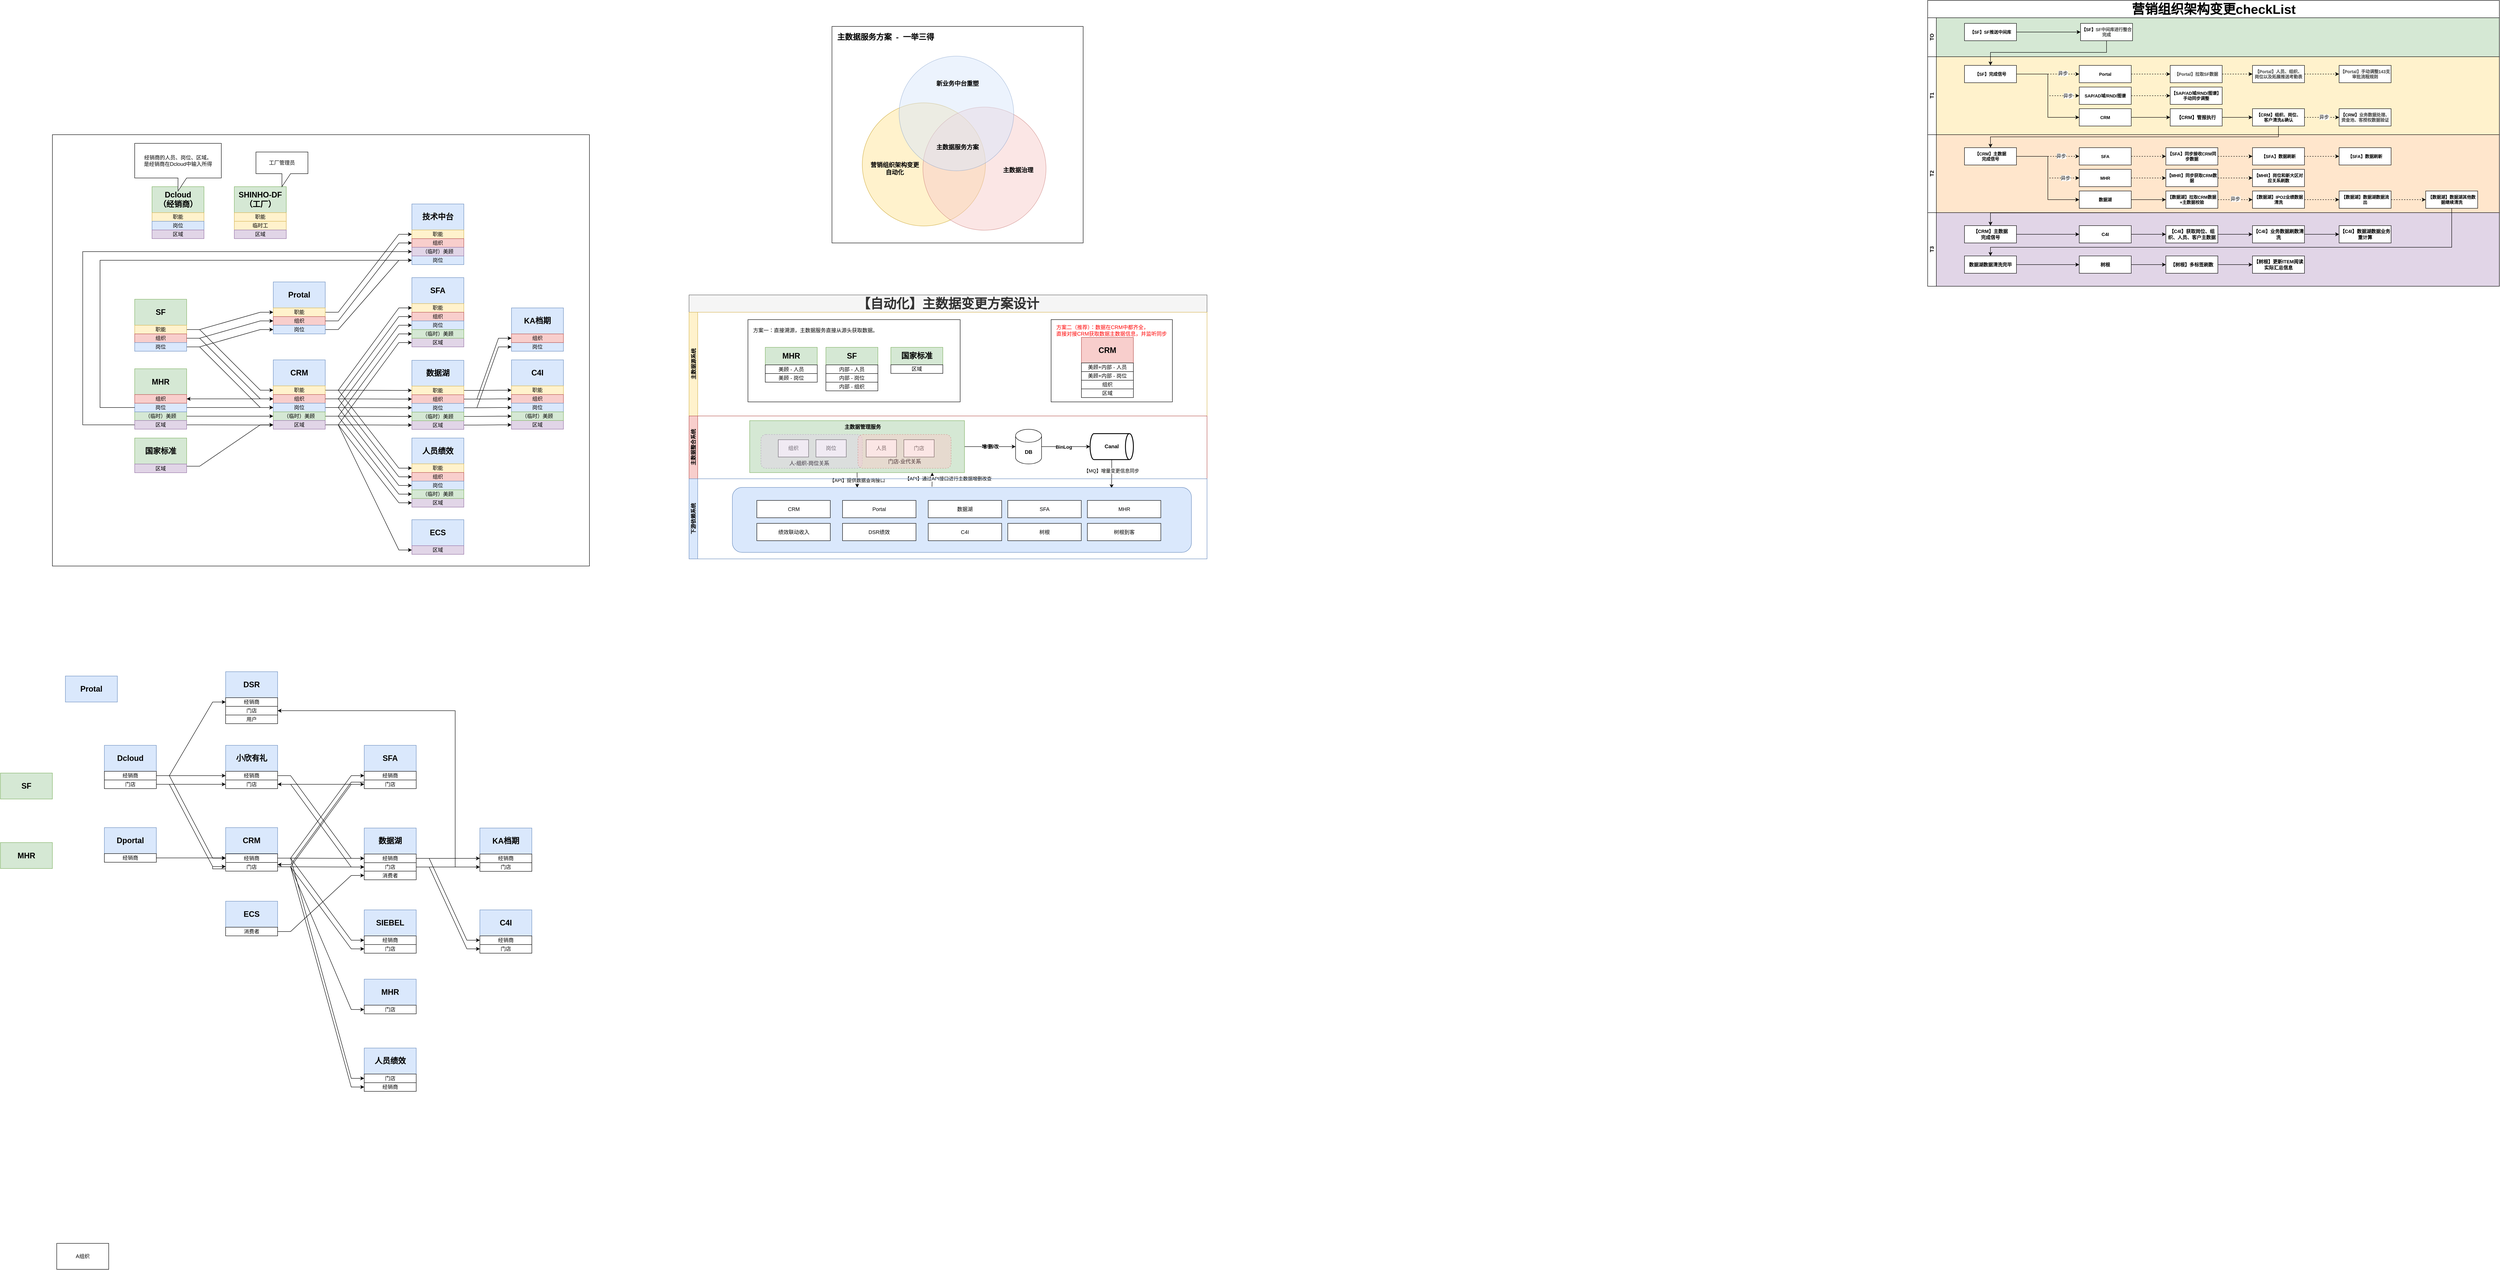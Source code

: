 <mxfile version="24.7.16">
  <diagram name="第 1 页" id="Gs3_jzng7EKterP3eEq9">
    <mxGraphModel dx="1943" dy="1830" grid="1" gridSize="10" guides="1" tooltips="1" connect="1" arrows="1" fold="1" page="1" pageScale="1" pageWidth="827" pageHeight="1169" math="0" shadow="0">
      <root>
        <mxCell id="0" />
        <mxCell id="1" parent="0" />
        <mxCell id="L5P9s6wIycFv5lzkBjEh-14" value="" style="rounded=0;whiteSpace=wrap;html=1;fillColor=#e1d5e7;strokeColor=#9673a6;" vertex="1" parent="1">
          <mxGeometry x="4070" y="460" width="1300" height="170" as="geometry" />
        </mxCell>
        <mxCell id="L5P9s6wIycFv5lzkBjEh-12" value="" style="rounded=0;whiteSpace=wrap;html=1;fillColor=#ffe6cc;strokeColor=#d79b00;" vertex="1" parent="1">
          <mxGeometry x="4070" y="280" width="1300" height="180" as="geometry" />
        </mxCell>
        <mxCell id="L5P9s6wIycFv5lzkBjEh-10" value="" style="rounded=0;whiteSpace=wrap;html=1;fillColor=#fff2cc;strokeColor=#d6b656;movable=0;resizable=0;rotatable=0;deletable=0;editable=0;locked=1;connectable=0;" vertex="1" parent="1">
          <mxGeometry x="4070" y="100" width="1300" height="180" as="geometry" />
        </mxCell>
        <mxCell id="L5P9s6wIycFv5lzkBjEh-9" value="" style="rounded=0;whiteSpace=wrap;html=1;fillColor=#d5e8d4;strokeColor=#82b366;movable=0;resizable=0;rotatable=0;deletable=0;editable=0;locked=1;connectable=0;" vertex="1" parent="1">
          <mxGeometry x="4070" y="10" width="1300" height="90" as="geometry" />
        </mxCell>
        <mxCell id="-Nm-tRI8bXPD50qXPNM4-1" value="" style="rounded=0;whiteSpace=wrap;html=1;" parent="1" vertex="1">
          <mxGeometry x="-280" y="280" width="1240" height="996" as="geometry" />
        </mxCell>
        <mxCell id="XSxpiQSVj5RqR9Qi4vsM-1" value="&lt;font style=&quot;font-size: 18px;&quot;&gt;&lt;b&gt;CRM&lt;/b&gt;&lt;/font&gt;" style="rounded=0;whiteSpace=wrap;html=1;fillColor=#dae8fc;strokeColor=#6c8ebf;" parent="1" vertex="1">
          <mxGeometry x="230" y="800" width="120" height="60" as="geometry" />
        </mxCell>
        <mxCell id="XSxpiQSVj5RqR9Qi4vsM-2" value="&lt;span style=&quot;font-size: 18px;&quot;&gt;&lt;b&gt;SF&lt;/b&gt;&lt;/span&gt;" style="rounded=0;whiteSpace=wrap;html=1;fillColor=#d5e8d4;strokeColor=#82b366;" parent="1" vertex="1">
          <mxGeometry x="-90" y="660" width="120" height="60" as="geometry" />
        </mxCell>
        <mxCell id="XSxpiQSVj5RqR9Qi4vsM-4" value="&lt;span style=&quot;font-size: 18px;&quot;&gt;&lt;b&gt;数据湖&lt;/b&gt;&lt;/span&gt;" style="rounded=0;whiteSpace=wrap;html=1;fillColor=#dae8fc;strokeColor=#6c8ebf;" parent="1" vertex="1">
          <mxGeometry x="550" y="801" width="120" height="60" as="geometry" />
        </mxCell>
        <mxCell id="XSxpiQSVj5RqR9Qi4vsM-44" style="edgeStyle=entityRelationEdgeStyle;rounded=0;orthogonalLoop=1;jettySize=auto;html=1;exitX=1;exitY=0.5;exitDx=0;exitDy=0;entryX=0;entryY=0.5;entryDx=0;entryDy=0;elbow=vertical;fillColor=#ffe6cc;strokeColor=#000000;" parent="1" source="XSxpiQSVj5RqR9Qi4vsM-11" target="XSxpiQSVj5RqR9Qi4vsM-27" edge="1">
          <mxGeometry relative="1" as="geometry" />
        </mxCell>
        <mxCell id="XSxpiQSVj5RqR9Qi4vsM-93" style="edgeStyle=entityRelationEdgeStyle;rounded=0;orthogonalLoop=1;jettySize=auto;html=1;exitX=1;exitY=0.5;exitDx=0;exitDy=0;entryX=0;entryY=0.5;entryDx=0;entryDy=0;elbow=vertical;fillColor=#ffe6cc;strokeColor=#000000;" parent="1" source="XSxpiQSVj5RqR9Qi4vsM-11" target="XSxpiQSVj5RqR9Qi4vsM-90" edge="1">
          <mxGeometry relative="1" as="geometry" />
        </mxCell>
        <mxCell id="XSxpiQSVj5RqR9Qi4vsM-11" value="职能" style="rounded=0;whiteSpace=wrap;html=1;fillColor=#fff2cc;strokeColor=#d6b656;" parent="1" vertex="1">
          <mxGeometry x="-90" y="720" width="120" height="20" as="geometry" />
        </mxCell>
        <mxCell id="XSxpiQSVj5RqR9Qi4vsM-45" style="edgeStyle=entityRelationEdgeStyle;rounded=0;orthogonalLoop=1;jettySize=auto;html=1;exitX=1;exitY=0.5;exitDx=0;exitDy=0;entryX=0;entryY=0.5;entryDx=0;entryDy=0;elbow=vertical;fillColor=#f8cecc;strokeColor=#000000;" parent="1" source="XSxpiQSVj5RqR9Qi4vsM-25" target="XSxpiQSVj5RqR9Qi4vsM-28" edge="1">
          <mxGeometry relative="1" as="geometry" />
        </mxCell>
        <mxCell id="XSxpiQSVj5RqR9Qi4vsM-94" style="edgeStyle=entityRelationEdgeStyle;rounded=0;orthogonalLoop=1;jettySize=auto;html=1;exitX=1;exitY=0.5;exitDx=0;exitDy=0;entryX=0;entryY=0.5;entryDx=0;entryDy=0;elbow=vertical;fillColor=#f8cecc;strokeColor=#000000;" parent="1" source="XSxpiQSVj5RqR9Qi4vsM-25" target="XSxpiQSVj5RqR9Qi4vsM-91" edge="1">
          <mxGeometry relative="1" as="geometry" />
        </mxCell>
        <mxCell id="XSxpiQSVj5RqR9Qi4vsM-25" value="组织" style="rounded=0;whiteSpace=wrap;html=1;fillColor=#f8cecc;strokeColor=#b85450;" parent="1" vertex="1">
          <mxGeometry x="-90" y="740" width="120" height="20" as="geometry" />
        </mxCell>
        <mxCell id="XSxpiQSVj5RqR9Qi4vsM-46" style="edgeStyle=entityRelationEdgeStyle;rounded=0;orthogonalLoop=1;jettySize=auto;html=1;exitX=1;exitY=0.5;exitDx=0;exitDy=0;entryX=0;entryY=0.5;entryDx=0;entryDy=0;elbow=vertical;fillColor=#dae8fc;strokeColor=#000000;" parent="1" source="XSxpiQSVj5RqR9Qi4vsM-26" target="XSxpiQSVj5RqR9Qi4vsM-29" edge="1">
          <mxGeometry relative="1" as="geometry" />
        </mxCell>
        <mxCell id="XSxpiQSVj5RqR9Qi4vsM-95" style="edgeStyle=entityRelationEdgeStyle;rounded=0;orthogonalLoop=1;jettySize=auto;html=1;exitX=1;exitY=0.5;exitDx=0;exitDy=0;entryX=0;entryY=0.5;entryDx=0;entryDy=0;elbow=vertical;fillColor=#dae8fc;strokeColor=#000000;" parent="1" source="XSxpiQSVj5RqR9Qi4vsM-26" target="XSxpiQSVj5RqR9Qi4vsM-92" edge="1">
          <mxGeometry relative="1" as="geometry" />
        </mxCell>
        <mxCell id="XSxpiQSVj5RqR9Qi4vsM-26" value="岗位" style="rounded=0;whiteSpace=wrap;html=1;fillColor=#dae8fc;strokeColor=#6c8ebf;" parent="1" vertex="1">
          <mxGeometry x="-90" y="760" width="120" height="20" as="geometry" />
        </mxCell>
        <mxCell id="XSxpiQSVj5RqR9Qi4vsM-60" style="edgeStyle=entityRelationEdgeStyle;rounded=0;orthogonalLoop=1;jettySize=auto;html=1;exitX=1;exitY=0.5;exitDx=0;exitDy=0;entryX=0;entryY=0.5;entryDx=0;entryDy=0;elbow=vertical;fillColor=#fff2cc;strokeColor=#000000;" parent="1" source="XSxpiQSVj5RqR9Qi4vsM-27" target="XSxpiQSVj5RqR9Qi4vsM-56" edge="1">
          <mxGeometry relative="1" as="geometry" />
        </mxCell>
        <mxCell id="XSxpiQSVj5RqR9Qi4vsM-83" style="edgeStyle=entityRelationEdgeStyle;rounded=0;orthogonalLoop=1;jettySize=auto;html=1;exitX=1;exitY=0.5;exitDx=0;exitDy=0;entryX=0;entryY=0.5;entryDx=0;entryDy=0;elbow=vertical;fillColor=#fff2cc;strokeColor=#000000;" parent="1" source="XSxpiQSVj5RqR9Qi4vsM-27" target="XSxpiQSVj5RqR9Qi4vsM-78" edge="1">
          <mxGeometry relative="1" as="geometry" />
        </mxCell>
        <mxCell id="XSxpiQSVj5RqR9Qi4vsM-109" style="edgeStyle=entityRelationEdgeStyle;rounded=0;orthogonalLoop=1;jettySize=auto;html=1;exitX=1;exitY=0.5;exitDx=0;exitDy=0;entryX=0;entryY=0.5;entryDx=0;entryDy=0;elbow=vertical;fillColor=#fff2cc;strokeColor=#000000;" parent="1" source="XSxpiQSVj5RqR9Qi4vsM-27" target="XSxpiQSVj5RqR9Qi4vsM-104" edge="1">
          <mxGeometry relative="1" as="geometry" />
        </mxCell>
        <mxCell id="XSxpiQSVj5RqR9Qi4vsM-27" value="职能" style="rounded=0;whiteSpace=wrap;html=1;fillColor=#fff2cc;strokeColor=#d6b656;" parent="1" vertex="1">
          <mxGeometry x="230" y="860" width="120" height="20" as="geometry" />
        </mxCell>
        <mxCell id="XSxpiQSVj5RqR9Qi4vsM-61" style="edgeStyle=entityRelationEdgeStyle;rounded=0;orthogonalLoop=1;jettySize=auto;html=1;exitX=1;exitY=0.5;exitDx=0;exitDy=0;entryX=0;entryY=0.5;entryDx=0;entryDy=0;elbow=vertical;fillColor=#f8cecc;strokeColor=#000000;" parent="1" source="XSxpiQSVj5RqR9Qi4vsM-28" target="XSxpiQSVj5RqR9Qi4vsM-57" edge="1">
          <mxGeometry relative="1" as="geometry" />
        </mxCell>
        <mxCell id="XSxpiQSVj5RqR9Qi4vsM-84" style="edgeStyle=entityRelationEdgeStyle;rounded=0;orthogonalLoop=1;jettySize=auto;html=1;exitX=1;exitY=0.5;exitDx=0;exitDy=0;entryX=0;entryY=0.5;entryDx=0;entryDy=0;elbow=vertical;fillColor=#f8cecc;strokeColor=#000000;" parent="1" source="XSxpiQSVj5RqR9Qi4vsM-28" target="XSxpiQSVj5RqR9Qi4vsM-79" edge="1">
          <mxGeometry relative="1" as="geometry" />
        </mxCell>
        <mxCell id="XSxpiQSVj5RqR9Qi4vsM-101" style="edgeStyle=entityRelationEdgeStyle;rounded=0;orthogonalLoop=1;jettySize=auto;html=1;exitX=0;exitY=0.5;exitDx=0;exitDy=0;entryX=1;entryY=0.5;entryDx=0;entryDy=0;elbow=vertical;fillColor=#f8cecc;strokeColor=#000000;" parent="1" source="XSxpiQSVj5RqR9Qi4vsM-28" target="XSxpiQSVj5RqR9Qi4vsM-100" edge="1">
          <mxGeometry relative="1" as="geometry" />
        </mxCell>
        <mxCell id="XSxpiQSVj5RqR9Qi4vsM-110" style="edgeStyle=entityRelationEdgeStyle;rounded=0;orthogonalLoop=1;jettySize=auto;html=1;exitX=1;exitY=0.5;exitDx=0;exitDy=0;entryX=0;entryY=0.5;entryDx=0;entryDy=0;elbow=vertical;fillColor=#f8cecc;strokeColor=#000000;" parent="1" source="XSxpiQSVj5RqR9Qi4vsM-28" target="XSxpiQSVj5RqR9Qi4vsM-105" edge="1">
          <mxGeometry relative="1" as="geometry" />
        </mxCell>
        <mxCell id="XSxpiQSVj5RqR9Qi4vsM-28" value="组织" style="rounded=0;whiteSpace=wrap;html=1;fillColor=#f8cecc;strokeColor=#b85450;" parent="1" vertex="1">
          <mxGeometry x="230" y="880" width="120" height="20" as="geometry" />
        </mxCell>
        <mxCell id="XSxpiQSVj5RqR9Qi4vsM-62" style="edgeStyle=entityRelationEdgeStyle;rounded=0;orthogonalLoop=1;jettySize=auto;html=1;exitX=1;exitY=0.5;exitDx=0;exitDy=0;entryX=0;entryY=0.5;entryDx=0;entryDy=0;elbow=vertical;fillColor=#dae8fc;strokeColor=#000000;" parent="1" source="XSxpiQSVj5RqR9Qi4vsM-29" target="XSxpiQSVj5RqR9Qi4vsM-58" edge="1">
          <mxGeometry relative="1" as="geometry" />
        </mxCell>
        <mxCell id="XSxpiQSVj5RqR9Qi4vsM-85" style="edgeStyle=entityRelationEdgeStyle;rounded=0;orthogonalLoop=1;jettySize=auto;html=1;exitX=1;exitY=0.5;exitDx=0;exitDy=0;entryX=0;entryY=0.5;entryDx=0;entryDy=0;elbow=vertical;fillColor=#dae8fc;strokeColor=#000000;" parent="1" source="XSxpiQSVj5RqR9Qi4vsM-29" target="XSxpiQSVj5RqR9Qi4vsM-80" edge="1">
          <mxGeometry relative="1" as="geometry" />
        </mxCell>
        <mxCell id="XSxpiQSVj5RqR9Qi4vsM-111" style="edgeStyle=entityRelationEdgeStyle;rounded=0;orthogonalLoop=1;jettySize=auto;html=1;exitX=1;exitY=0.5;exitDx=0;exitDy=0;entryX=0;entryY=0.5;entryDx=0;entryDy=0;elbow=vertical;fillColor=#dae8fc;strokeColor=#000000;" parent="1" source="XSxpiQSVj5RqR9Qi4vsM-29" target="XSxpiQSVj5RqR9Qi4vsM-106" edge="1">
          <mxGeometry relative="1" as="geometry" />
        </mxCell>
        <mxCell id="XSxpiQSVj5RqR9Qi4vsM-29" value="岗位" style="rounded=0;whiteSpace=wrap;html=1;fillColor=#dae8fc;strokeColor=#6c8ebf;" parent="1" vertex="1">
          <mxGeometry x="230" y="900" width="120" height="20" as="geometry" />
        </mxCell>
        <mxCell id="XSxpiQSVj5RqR9Qi4vsM-67" style="edgeStyle=entityRelationEdgeStyle;rounded=0;orthogonalLoop=1;jettySize=auto;html=1;exitX=1;exitY=0.5;exitDx=0;exitDy=0;entryX=0;entryY=0.5;entryDx=0;entryDy=0;elbow=vertical;fillColor=#d5e8d4;strokeColor=#000000;" parent="1" source="XSxpiQSVj5RqR9Qi4vsM-30" target="XSxpiQSVj5RqR9Qi4vsM-66" edge="1">
          <mxGeometry relative="1" as="geometry" />
        </mxCell>
        <mxCell id="XSxpiQSVj5RqR9Qi4vsM-86" style="edgeStyle=entityRelationEdgeStyle;rounded=0;orthogonalLoop=1;jettySize=auto;html=1;exitX=1;exitY=0.5;exitDx=0;exitDy=0;entryX=0;entryY=0.5;entryDx=0;entryDy=0;elbow=vertical;fillColor=#d5e8d4;strokeColor=#000000;" parent="1" source="XSxpiQSVj5RqR9Qi4vsM-30" target="XSxpiQSVj5RqR9Qi4vsM-82" edge="1">
          <mxGeometry relative="1" as="geometry" />
        </mxCell>
        <mxCell id="XSxpiQSVj5RqR9Qi4vsM-112" style="edgeStyle=entityRelationEdgeStyle;rounded=0;orthogonalLoop=1;jettySize=auto;html=1;exitX=1;exitY=0.5;exitDx=0;exitDy=0;entryX=0;entryY=0.5;entryDx=0;entryDy=0;elbow=vertical;fillColor=#d5e8d4;strokeColor=#000000;" parent="1" source="XSxpiQSVj5RqR9Qi4vsM-30" target="XSxpiQSVj5RqR9Qi4vsM-108" edge="1">
          <mxGeometry relative="1" as="geometry" />
        </mxCell>
        <mxCell id="XSxpiQSVj5RqR9Qi4vsM-30" value="（临时）美顾" style="rounded=0;whiteSpace=wrap;html=1;fillColor=#d5e8d4;strokeColor=#82b366;" parent="1" vertex="1">
          <mxGeometry x="230" y="920" width="120" height="20" as="geometry" />
        </mxCell>
        <mxCell id="XSxpiQSVj5RqR9Qi4vsM-51" style="edgeStyle=entityRelationEdgeStyle;rounded=0;orthogonalLoop=1;jettySize=auto;html=1;exitX=1;exitY=0.5;exitDx=0;exitDy=0;entryX=0;entryY=0.5;entryDx=0;entryDy=0;elbow=vertical;fillColor=#e1d5e7;strokeColor=#000000;" parent="1" source="XSxpiQSVj5RqR9Qi4vsM-31" target="XSxpiQSVj5RqR9Qi4vsM-43" edge="1">
          <mxGeometry relative="1" as="geometry" />
        </mxCell>
        <mxCell id="XSxpiQSVj5RqR9Qi4vsM-63" style="edgeStyle=entityRelationEdgeStyle;rounded=0;orthogonalLoop=1;jettySize=auto;html=1;exitX=1;exitY=0.5;exitDx=0;exitDy=0;entryX=0;entryY=0.5;entryDx=0;entryDy=0;elbow=vertical;fillColor=#e1d5e7;strokeColor=#000000;" parent="1" source="XSxpiQSVj5RqR9Qi4vsM-31" target="XSxpiQSVj5RqR9Qi4vsM-59" edge="1">
          <mxGeometry relative="1" as="geometry" />
        </mxCell>
        <mxCell id="XSxpiQSVj5RqR9Qi4vsM-87" style="edgeStyle=entityRelationEdgeStyle;rounded=0;orthogonalLoop=1;jettySize=auto;html=1;exitX=1;exitY=0.5;exitDx=0;exitDy=0;entryX=0;entryY=0.5;entryDx=0;entryDy=0;elbow=vertical;fillColor=#e1d5e7;strokeColor=#000000;" parent="1" source="XSxpiQSVj5RqR9Qi4vsM-31" target="XSxpiQSVj5RqR9Qi4vsM-81" edge="1">
          <mxGeometry relative="1" as="geometry" />
        </mxCell>
        <mxCell id="XSxpiQSVj5RqR9Qi4vsM-113" style="edgeStyle=entityRelationEdgeStyle;rounded=0;orthogonalLoop=1;jettySize=auto;html=1;exitX=1;exitY=0.5;exitDx=0;exitDy=0;entryX=0;entryY=0.5;entryDx=0;entryDy=0;elbow=vertical;fillColor=#e1d5e7;strokeColor=#000000;" parent="1" source="XSxpiQSVj5RqR9Qi4vsM-31" target="XSxpiQSVj5RqR9Qi4vsM-107" edge="1">
          <mxGeometry relative="1" as="geometry" />
        </mxCell>
        <mxCell id="XSxpiQSVj5RqR9Qi4vsM-31" value="区域" style="rounded=0;whiteSpace=wrap;html=1;fillColor=#e1d5e7;strokeColor=#9673a6;" parent="1" vertex="1">
          <mxGeometry x="230" y="940" width="120" height="20" as="geometry" />
        </mxCell>
        <mxCell id="XSxpiQSVj5RqR9Qi4vsM-32" value="&lt;span style=&quot;font-size: 18px;&quot;&gt;&lt;b&gt;国家标准&lt;/b&gt;&lt;/span&gt;" style="rounded=0;whiteSpace=wrap;html=1;fillColor=#d5e8d4;strokeColor=#82b366;" parent="1" vertex="1">
          <mxGeometry x="-90" y="980.5" width="120" height="60" as="geometry" />
        </mxCell>
        <mxCell id="XSxpiQSVj5RqR9Qi4vsM-48" style="edgeStyle=entityRelationEdgeStyle;rounded=0;orthogonalLoop=1;jettySize=auto;html=1;exitX=1;exitY=0.25;exitDx=0;exitDy=0;entryX=0;entryY=0.5;entryDx=0;entryDy=0;elbow=vertical;fillColor=#e1d5e7;strokeColor=#000000;" parent="1" source="XSxpiQSVj5RqR9Qi4vsM-33" target="XSxpiQSVj5RqR9Qi4vsM-31" edge="1">
          <mxGeometry relative="1" as="geometry" />
        </mxCell>
        <mxCell id="XSxpiQSVj5RqR9Qi4vsM-33" value="区域" style="rounded=0;whiteSpace=wrap;html=1;fillColor=#e1d5e7;strokeColor=#9673a6;" parent="1" vertex="1">
          <mxGeometry x="-90" y="1040.5" width="120" height="20" as="geometry" />
        </mxCell>
        <mxCell id="XSxpiQSVj5RqR9Qi4vsM-34" value="&lt;span style=&quot;font-size: 18px;&quot;&gt;&lt;b&gt;SFA&lt;/b&gt;&lt;/span&gt;" style="rounded=0;whiteSpace=wrap;html=1;fillColor=#dae8fc;strokeColor=#6c8ebf;" parent="1" vertex="1">
          <mxGeometry x="550" y="610" width="120" height="60" as="geometry" />
        </mxCell>
        <mxCell id="XSxpiQSVj5RqR9Qi4vsM-37" value="&lt;span style=&quot;font-size: 18px;&quot;&gt;&lt;b&gt;MHR&lt;/b&gt;&lt;/span&gt;" style="rounded=0;whiteSpace=wrap;html=1;fillColor=#d5e8d4;strokeColor=#82b366;" parent="1" vertex="1">
          <mxGeometry x="-90" y="820.5" width="120" height="60" as="geometry" />
        </mxCell>
        <mxCell id="XSxpiQSVj5RqR9Qi4vsM-47" style="edgeStyle=entityRelationEdgeStyle;rounded=0;orthogonalLoop=1;jettySize=auto;html=1;exitX=1;exitY=0.5;exitDx=0;exitDy=0;entryX=0;entryY=0.5;entryDx=0;entryDy=0;elbow=vertical;fillColor=#d5e8d4;strokeColor=#000000;" parent="1" source="XSxpiQSVj5RqR9Qi4vsM-38" target="XSxpiQSVj5RqR9Qi4vsM-30" edge="1">
          <mxGeometry relative="1" as="geometry" />
        </mxCell>
        <mxCell id="XSxpiQSVj5RqR9Qi4vsM-38" value="（临时）美顾" style="rounded=0;whiteSpace=wrap;html=1;fillColor=#d5e8d4;strokeColor=#82b366;" parent="1" vertex="1">
          <mxGeometry x="-90" y="920" width="120" height="20" as="geometry" />
        </mxCell>
        <mxCell id="XSxpiQSVj5RqR9Qi4vsM-39" value="&lt;span style=&quot;font-size: 18px;&quot;&gt;&lt;b&gt;KA档期&lt;/b&gt;&lt;/span&gt;" style="rounded=0;whiteSpace=wrap;html=1;fillColor=#dae8fc;strokeColor=#6c8ebf;" parent="1" vertex="1">
          <mxGeometry x="780" y="680" width="120" height="60" as="geometry" />
        </mxCell>
        <mxCell id="XSxpiQSVj5RqR9Qi4vsM-40" value="岗位" style="rounded=0;whiteSpace=wrap;html=1;fillColor=#dae8fc;strokeColor=#6c8ebf;" parent="1" vertex="1">
          <mxGeometry x="780" y="760" width="120" height="20" as="geometry" />
        </mxCell>
        <mxCell id="XSxpiQSVj5RqR9Qi4vsM-41" value="组织" style="rounded=0;whiteSpace=wrap;html=1;fillColor=#f8cecc;strokeColor=#b85450;" parent="1" vertex="1">
          <mxGeometry x="780" y="740" width="120" height="20" as="geometry" />
        </mxCell>
        <mxCell id="XSxpiQSVj5RqR9Qi4vsM-42" value="&lt;span style=&quot;font-size: 18px;&quot;&gt;&lt;b&gt;ECS&lt;/b&gt;&lt;/span&gt;" style="rounded=0;whiteSpace=wrap;html=1;fillColor=#dae8fc;strokeColor=#6c8ebf;" parent="1" vertex="1">
          <mxGeometry x="550" y="1169" width="120" height="60" as="geometry" />
        </mxCell>
        <mxCell id="XSxpiQSVj5RqR9Qi4vsM-43" value="区域" style="rounded=0;whiteSpace=wrap;html=1;fillColor=#e1d5e7;strokeColor=#9673a6;" parent="1" vertex="1">
          <mxGeometry x="550" y="1229" width="120" height="20" as="geometry" />
        </mxCell>
        <mxCell id="XSxpiQSVj5RqR9Qi4vsM-56" value="职能" style="rounded=0;whiteSpace=wrap;html=1;fillColor=#fff2cc;strokeColor=#d6b656;" parent="1" vertex="1">
          <mxGeometry x="550" y="670" width="120" height="20" as="geometry" />
        </mxCell>
        <mxCell id="XSxpiQSVj5RqR9Qi4vsM-57" value="组织" style="rounded=0;whiteSpace=wrap;html=1;fillColor=#f8cecc;strokeColor=#b85450;" parent="1" vertex="1">
          <mxGeometry x="550" y="690" width="120" height="20" as="geometry" />
        </mxCell>
        <mxCell id="XSxpiQSVj5RqR9Qi4vsM-58" value="岗位" style="rounded=0;whiteSpace=wrap;html=1;fillColor=#dae8fc;strokeColor=#6c8ebf;" parent="1" vertex="1">
          <mxGeometry x="550" y="710" width="120" height="20" as="geometry" />
        </mxCell>
        <mxCell id="XSxpiQSVj5RqR9Qi4vsM-59" value="区域" style="rounded=0;whiteSpace=wrap;html=1;fillColor=#e1d5e7;strokeColor=#9673a6;" parent="1" vertex="1">
          <mxGeometry x="550" y="750" width="120" height="20" as="geometry" />
        </mxCell>
        <mxCell id="XSxpiQSVj5RqR9Qi4vsM-66" value="（临时）美顾" style="rounded=0;whiteSpace=wrap;html=1;fillColor=#d5e8d4;strokeColor=#82b366;" parent="1" vertex="1">
          <mxGeometry x="550" y="730" width="120" height="20" as="geometry" />
        </mxCell>
        <mxCell id="XSxpiQSVj5RqR9Qi4vsM-68" value="&lt;font style=&quot;font-size: 18px;&quot;&gt;&lt;b&gt;Dcloud&lt;br&gt;（经销商）&lt;/b&gt;&lt;/font&gt;" style="rounded=0;whiteSpace=wrap;html=1;fillColor=#d5e8d4;strokeColor=#82b366;" parent="1" vertex="1">
          <mxGeometry x="-50" y="400" width="120" height="60" as="geometry" />
        </mxCell>
        <mxCell id="XSxpiQSVj5RqR9Qi4vsM-69" value="职能" style="rounded=0;whiteSpace=wrap;html=1;fillColor=#fff2cc;strokeColor=#d6b656;" parent="1" vertex="1">
          <mxGeometry x="-50" y="460" width="120" height="20" as="geometry" />
        </mxCell>
        <mxCell id="XSxpiQSVj5RqR9Qi4vsM-70" value="岗位" style="rounded=0;whiteSpace=wrap;html=1;fillColor=#dae8fc;strokeColor=#6c8ebf;" parent="1" vertex="1">
          <mxGeometry x="-50" y="480" width="120" height="20" as="geometry" />
        </mxCell>
        <mxCell id="XSxpiQSVj5RqR9Qi4vsM-71" value="区域" style="rounded=0;whiteSpace=wrap;html=1;fillColor=#e1d5e7;strokeColor=#9673a6;" parent="1" vertex="1">
          <mxGeometry x="-50" y="500" width="120" height="20" as="geometry" />
        </mxCell>
        <mxCell id="XSxpiQSVj5RqR9Qi4vsM-72" value="&lt;span style=&quot;font-size: 18px;&quot;&gt;&lt;b&gt;C4I&lt;/b&gt;&lt;/span&gt;" style="rounded=0;whiteSpace=wrap;html=1;fillColor=#dae8fc;strokeColor=#6c8ebf;" parent="1" vertex="1">
          <mxGeometry x="780" y="800" width="120" height="60" as="geometry" />
        </mxCell>
        <mxCell id="XSxpiQSVj5RqR9Qi4vsM-73" value="职能" style="rounded=0;whiteSpace=wrap;html=1;fillColor=#fff2cc;strokeColor=#d6b656;" parent="1" vertex="1">
          <mxGeometry x="780" y="860" width="120" height="20" as="geometry" />
        </mxCell>
        <mxCell id="XSxpiQSVj5RqR9Qi4vsM-74" value="组织" style="rounded=0;whiteSpace=wrap;html=1;fillColor=#f8cecc;strokeColor=#b85450;" parent="1" vertex="1">
          <mxGeometry x="780" y="880" width="120" height="20" as="geometry" />
        </mxCell>
        <mxCell id="XSxpiQSVj5RqR9Qi4vsM-75" value="岗位" style="rounded=0;whiteSpace=wrap;html=1;fillColor=#dae8fc;strokeColor=#6c8ebf;" parent="1" vertex="1">
          <mxGeometry x="780" y="900" width="120" height="20" as="geometry" />
        </mxCell>
        <mxCell id="XSxpiQSVj5RqR9Qi4vsM-76" value="区域" style="rounded=0;whiteSpace=wrap;html=1;fillColor=#e1d5e7;strokeColor=#9673a6;" parent="1" vertex="1">
          <mxGeometry x="780" y="940" width="120" height="20" as="geometry" />
        </mxCell>
        <mxCell id="XSxpiQSVj5RqR9Qi4vsM-77" value="（临时）美顾" style="rounded=0;whiteSpace=wrap;html=1;fillColor=#d5e8d4;strokeColor=#82b366;" parent="1" vertex="1">
          <mxGeometry x="780" y="920" width="120" height="20" as="geometry" />
        </mxCell>
        <mxCell id="XSxpiQSVj5RqR9Qi4vsM-134" style="edgeStyle=entityRelationEdgeStyle;rounded=0;orthogonalLoop=1;jettySize=auto;html=1;exitX=1;exitY=0.5;exitDx=0;exitDy=0;entryX=0;entryY=0.5;entryDx=0;entryDy=0;elbow=vertical;" parent="1" source="XSxpiQSVj5RqR9Qi4vsM-78" target="XSxpiQSVj5RqR9Qi4vsM-73" edge="1">
          <mxGeometry relative="1" as="geometry" />
        </mxCell>
        <mxCell id="XSxpiQSVj5RqR9Qi4vsM-78" value="职能" style="rounded=0;whiteSpace=wrap;html=1;fillColor=#fff2cc;strokeColor=#d6b656;" parent="1" vertex="1">
          <mxGeometry x="550" y="860.5" width="120" height="20" as="geometry" />
        </mxCell>
        <mxCell id="XSxpiQSVj5RqR9Qi4vsM-135" style="edgeStyle=entityRelationEdgeStyle;rounded=0;orthogonalLoop=1;jettySize=auto;html=1;exitX=1;exitY=0.5;exitDx=0;exitDy=0;entryX=0;entryY=0.5;entryDx=0;entryDy=0;elbow=vertical;" parent="1" source="XSxpiQSVj5RqR9Qi4vsM-79" target="XSxpiQSVj5RqR9Qi4vsM-74" edge="1">
          <mxGeometry relative="1" as="geometry" />
        </mxCell>
        <mxCell id="XSxpiQSVj5RqR9Qi4vsM-140" style="edgeStyle=entityRelationEdgeStyle;rounded=0;orthogonalLoop=1;jettySize=auto;html=1;exitX=1;exitY=0.5;exitDx=0;exitDy=0;entryX=0;entryY=0.5;entryDx=0;entryDy=0;elbow=vertical;" parent="1" source="XSxpiQSVj5RqR9Qi4vsM-79" target="XSxpiQSVj5RqR9Qi4vsM-41" edge="1">
          <mxGeometry relative="1" as="geometry" />
        </mxCell>
        <mxCell id="XSxpiQSVj5RqR9Qi4vsM-79" value="组织" style="rounded=0;whiteSpace=wrap;html=1;fillColor=#f8cecc;strokeColor=#b85450;" parent="1" vertex="1">
          <mxGeometry x="550" y="880.5" width="120" height="20" as="geometry" />
        </mxCell>
        <mxCell id="XSxpiQSVj5RqR9Qi4vsM-136" style="edgeStyle=entityRelationEdgeStyle;rounded=0;orthogonalLoop=1;jettySize=auto;html=1;exitX=1;exitY=0.5;exitDx=0;exitDy=0;entryX=0;entryY=0.5;entryDx=0;entryDy=0;elbow=vertical;" parent="1" source="XSxpiQSVj5RqR9Qi4vsM-80" target="XSxpiQSVj5RqR9Qi4vsM-75" edge="1">
          <mxGeometry relative="1" as="geometry" />
        </mxCell>
        <mxCell id="XSxpiQSVj5RqR9Qi4vsM-141" style="edgeStyle=entityRelationEdgeStyle;rounded=0;orthogonalLoop=1;jettySize=auto;html=1;exitX=1;exitY=0.5;exitDx=0;exitDy=0;entryX=0;entryY=0.5;entryDx=0;entryDy=0;elbow=vertical;" parent="1" source="XSxpiQSVj5RqR9Qi4vsM-80" target="XSxpiQSVj5RqR9Qi4vsM-40" edge="1">
          <mxGeometry relative="1" as="geometry" />
        </mxCell>
        <mxCell id="XSxpiQSVj5RqR9Qi4vsM-80" value="岗位" style="rounded=0;whiteSpace=wrap;html=1;fillColor=#dae8fc;strokeColor=#6c8ebf;" parent="1" vertex="1">
          <mxGeometry x="550" y="900.5" width="120" height="20" as="geometry" />
        </mxCell>
        <mxCell id="XSxpiQSVj5RqR9Qi4vsM-138" style="edgeStyle=entityRelationEdgeStyle;rounded=0;orthogonalLoop=1;jettySize=auto;html=1;exitX=1;exitY=0.5;exitDx=0;exitDy=0;entryX=0;entryY=0.5;entryDx=0;entryDy=0;elbow=vertical;" parent="1" source="XSxpiQSVj5RqR9Qi4vsM-81" target="XSxpiQSVj5RqR9Qi4vsM-76" edge="1">
          <mxGeometry relative="1" as="geometry" />
        </mxCell>
        <mxCell id="XSxpiQSVj5RqR9Qi4vsM-81" value="区域" style="rounded=0;whiteSpace=wrap;html=1;fillColor=#e1d5e7;strokeColor=#9673a6;" parent="1" vertex="1">
          <mxGeometry x="550" y="940.5" width="120" height="20" as="geometry" />
        </mxCell>
        <mxCell id="XSxpiQSVj5RqR9Qi4vsM-137" style="edgeStyle=entityRelationEdgeStyle;rounded=0;orthogonalLoop=1;jettySize=auto;html=1;exitX=1;exitY=0.5;exitDx=0;exitDy=0;entryX=0;entryY=0.5;entryDx=0;entryDy=0;elbow=vertical;" parent="1" source="XSxpiQSVj5RqR9Qi4vsM-82" target="XSxpiQSVj5RqR9Qi4vsM-77" edge="1">
          <mxGeometry relative="1" as="geometry" />
        </mxCell>
        <mxCell id="XSxpiQSVj5RqR9Qi4vsM-82" value="（临时）美顾" style="rounded=0;whiteSpace=wrap;html=1;fillColor=#d5e8d4;strokeColor=#82b366;" parent="1" vertex="1">
          <mxGeometry x="550" y="920.5" width="120" height="20" as="geometry" />
        </mxCell>
        <mxCell id="XSxpiQSVj5RqR9Qi4vsM-88" value="经销商的人员、岗位、区域。&lt;br&gt;是经销商在Dcloud中输入所得" style="shape=callout;whiteSpace=wrap;html=1;perimeter=calloutPerimeter;" parent="1" vertex="1">
          <mxGeometry x="-90" y="300" width="200" height="110" as="geometry" />
        </mxCell>
        <mxCell id="XSxpiQSVj5RqR9Qi4vsM-89" value="&lt;span style=&quot;font-size: 18px;&quot;&gt;&lt;b&gt;Protal&lt;/b&gt;&lt;/span&gt;" style="rounded=0;whiteSpace=wrap;html=1;fillColor=#dae8fc;strokeColor=#6c8ebf;" parent="1" vertex="1">
          <mxGeometry x="230" y="620" width="120" height="60" as="geometry" />
        </mxCell>
        <mxCell id="XSxpiQSVj5RqR9Qi4vsM-123" style="edgeStyle=entityRelationEdgeStyle;rounded=0;orthogonalLoop=1;jettySize=auto;html=1;exitX=1;exitY=0.5;exitDx=0;exitDy=0;entryX=0;entryY=0.5;entryDx=0;entryDy=0;elbow=vertical;fillColor=#fff2cc;strokeColor=#000000;" parent="1" source="XSxpiQSVj5RqR9Qi4vsM-90" target="XSxpiQSVj5RqR9Qi4vsM-120" edge="1">
          <mxGeometry relative="1" as="geometry" />
        </mxCell>
        <mxCell id="XSxpiQSVj5RqR9Qi4vsM-90" value="职能" style="rounded=0;whiteSpace=wrap;html=1;fillColor=#fff2cc;strokeColor=#d6b656;" parent="1" vertex="1">
          <mxGeometry x="230" y="680" width="120" height="20" as="geometry" />
        </mxCell>
        <mxCell id="XSxpiQSVj5RqR9Qi4vsM-124" style="edgeStyle=entityRelationEdgeStyle;rounded=0;orthogonalLoop=1;jettySize=auto;html=1;exitX=1;exitY=0.5;exitDx=0;exitDy=0;entryX=0;entryY=0.5;entryDx=0;entryDy=0;elbow=vertical;fillColor=#f8cecc;strokeColor=#000000;" parent="1" source="XSxpiQSVj5RqR9Qi4vsM-91" target="XSxpiQSVj5RqR9Qi4vsM-121" edge="1">
          <mxGeometry relative="1" as="geometry" />
        </mxCell>
        <mxCell id="XSxpiQSVj5RqR9Qi4vsM-91" value="组织" style="rounded=0;whiteSpace=wrap;html=1;fillColor=#f8cecc;strokeColor=#b85450;" parent="1" vertex="1">
          <mxGeometry x="230" y="700" width="120" height="20" as="geometry" />
        </mxCell>
        <mxCell id="XSxpiQSVj5RqR9Qi4vsM-125" style="edgeStyle=entityRelationEdgeStyle;rounded=0;orthogonalLoop=1;jettySize=auto;html=1;exitX=1;exitY=0.5;exitDx=0;exitDy=0;entryX=0;entryY=0.5;entryDx=0;entryDy=0;elbow=vertical;strokeColor=#000000;" parent="1" source="XSxpiQSVj5RqR9Qi4vsM-92" target="XSxpiQSVj5RqR9Qi4vsM-122" edge="1">
          <mxGeometry relative="1" as="geometry" />
        </mxCell>
        <mxCell id="XSxpiQSVj5RqR9Qi4vsM-92" value="岗位" style="rounded=0;whiteSpace=wrap;html=1;fillColor=#dae8fc;strokeColor=#6c8ebf;" parent="1" vertex="1">
          <mxGeometry x="230" y="720" width="120" height="20" as="geometry" />
        </mxCell>
        <mxCell id="XSxpiQSVj5RqR9Qi4vsM-97" style="edgeStyle=entityRelationEdgeStyle;rounded=0;orthogonalLoop=1;jettySize=auto;html=1;exitX=1;exitY=0.5;exitDx=0;exitDy=0;elbow=vertical;strokeColor=#000000;" parent="1" source="XSxpiQSVj5RqR9Qi4vsM-96" edge="1">
          <mxGeometry relative="1" as="geometry">
            <mxPoint x="230" y="910" as="targetPoint" />
          </mxGeometry>
        </mxCell>
        <mxCell id="XSxpiQSVj5RqR9Qi4vsM-96" value="岗位" style="rounded=0;whiteSpace=wrap;html=1;fillColor=#dae8fc;strokeColor=#6c8ebf;" parent="1" vertex="1">
          <mxGeometry x="-90" y="900" width="120" height="20" as="geometry" />
        </mxCell>
        <mxCell id="XSxpiQSVj5RqR9Qi4vsM-102" style="edgeStyle=entityRelationEdgeStyle;rounded=0;orthogonalLoop=1;jettySize=auto;html=1;exitX=1;exitY=0.5;exitDx=0;exitDy=0;elbow=vertical;fillColor=#e1d5e7;strokeColor=#000000;" parent="1" source="XSxpiQSVj5RqR9Qi4vsM-98" edge="1">
          <mxGeometry relative="1" as="geometry">
            <mxPoint x="230" y="950.364" as="targetPoint" />
          </mxGeometry>
        </mxCell>
        <mxCell id="XSxpiQSVj5RqR9Qi4vsM-129" style="edgeStyle=elbowEdgeStyle;rounded=0;orthogonalLoop=1;jettySize=auto;html=1;exitX=0;exitY=0.5;exitDx=0;exitDy=0;entryX=0;entryY=0.5;entryDx=0;entryDy=0;fillColor=#e1d5e7;strokeColor=#000000;" parent="1" source="XSxpiQSVj5RqR9Qi4vsM-98" target="XSxpiQSVj5RqR9Qi4vsM-128" edge="1">
          <mxGeometry relative="1" as="geometry">
            <Array as="points">
              <mxPoint x="-210" y="800" />
            </Array>
          </mxGeometry>
        </mxCell>
        <mxCell id="XSxpiQSVj5RqR9Qi4vsM-98" value="区域" style="rounded=0;whiteSpace=wrap;html=1;fillColor=#e1d5e7;strokeColor=#9673a6;" parent="1" vertex="1">
          <mxGeometry x="-90" y="940" width="120" height="20" as="geometry" />
        </mxCell>
        <mxCell id="XSxpiQSVj5RqR9Qi4vsM-127" style="edgeStyle=elbowEdgeStyle;rounded=0;orthogonalLoop=1;jettySize=auto;html=1;exitX=0;exitY=0.5;exitDx=0;exitDy=0;entryX=0;entryY=0.5;entryDx=0;entryDy=0;fillColor=#dae8fc;strokeColor=#000000;" parent="1" source="XSxpiQSVj5RqR9Qi4vsM-96" target="XSxpiQSVj5RqR9Qi4vsM-122" edge="1">
          <mxGeometry relative="1" as="geometry">
            <Array as="points">
              <mxPoint x="-170" y="670" />
            </Array>
          </mxGeometry>
        </mxCell>
        <mxCell id="XSxpiQSVj5RqR9Qi4vsM-100" value="组织" style="rounded=0;whiteSpace=wrap;html=1;fillColor=#f8cecc;strokeColor=#b85450;" parent="1" vertex="1">
          <mxGeometry x="-90" y="880" width="120" height="20" as="geometry" />
        </mxCell>
        <mxCell id="XSxpiQSVj5RqR9Qi4vsM-103" value="&lt;span style=&quot;font-size: 18px;&quot;&gt;&lt;b&gt;人员绩效&lt;/b&gt;&lt;/span&gt;" style="rounded=0;whiteSpace=wrap;html=1;fillColor=#dae8fc;strokeColor=#6c8ebf;" parent="1" vertex="1">
          <mxGeometry x="550" y="980.5" width="120" height="60" as="geometry" />
        </mxCell>
        <mxCell id="XSxpiQSVj5RqR9Qi4vsM-104" value="职能" style="rounded=0;whiteSpace=wrap;html=1;fillColor=#fff2cc;strokeColor=#d6b656;" parent="1" vertex="1">
          <mxGeometry x="550" y="1040" width="120" height="20" as="geometry" />
        </mxCell>
        <mxCell id="XSxpiQSVj5RqR9Qi4vsM-105" value="组织" style="rounded=0;whiteSpace=wrap;html=1;fillColor=#f8cecc;strokeColor=#b85450;" parent="1" vertex="1">
          <mxGeometry x="550" y="1060" width="120" height="20" as="geometry" />
        </mxCell>
        <mxCell id="XSxpiQSVj5RqR9Qi4vsM-106" value="岗位" style="rounded=0;whiteSpace=wrap;html=1;fillColor=#dae8fc;strokeColor=#6c8ebf;" parent="1" vertex="1">
          <mxGeometry x="550" y="1080" width="120" height="20" as="geometry" />
        </mxCell>
        <mxCell id="XSxpiQSVj5RqR9Qi4vsM-107" value="区域" style="rounded=0;whiteSpace=wrap;html=1;fillColor=#e1d5e7;strokeColor=#9673a6;" parent="1" vertex="1">
          <mxGeometry x="550" y="1120" width="120" height="20" as="geometry" />
        </mxCell>
        <mxCell id="XSxpiQSVj5RqR9Qi4vsM-108" value="（临时）美顾" style="rounded=0;whiteSpace=wrap;html=1;fillColor=#d5e8d4;strokeColor=#82b366;" parent="1" vertex="1">
          <mxGeometry x="550" y="1100" width="120" height="20" as="geometry" />
        </mxCell>
        <mxCell id="XSxpiQSVj5RqR9Qi4vsM-114" value="&lt;span style=&quot;font-size: 18px;&quot;&gt;&lt;b&gt;SHINHO-DF（工厂）&lt;/b&gt;&lt;/span&gt;" style="rounded=0;whiteSpace=wrap;html=1;fillColor=#d5e8d4;strokeColor=#82b366;" parent="1" vertex="1">
          <mxGeometry x="140" y="400" width="120" height="60" as="geometry" />
        </mxCell>
        <mxCell id="XSxpiQSVj5RqR9Qi4vsM-115" value="职能" style="rounded=0;whiteSpace=wrap;html=1;fillColor=#fff2cc;strokeColor=#d6b656;" parent="1" vertex="1">
          <mxGeometry x="140" y="460" width="120" height="20" as="geometry" />
        </mxCell>
        <mxCell id="XSxpiQSVj5RqR9Qi4vsM-116" value="临时工" style="rounded=0;whiteSpace=wrap;html=1;fillColor=#fff2cc;strokeColor=#d6b656;" parent="1" vertex="1">
          <mxGeometry x="140" y="480" width="120" height="20" as="geometry" />
        </mxCell>
        <mxCell id="XSxpiQSVj5RqR9Qi4vsM-117" value="区域" style="rounded=0;whiteSpace=wrap;html=1;fillColor=#e1d5e7;strokeColor=#9673a6;" parent="1" vertex="1">
          <mxGeometry x="140" y="500" width="120" height="20" as="geometry" />
        </mxCell>
        <mxCell id="XSxpiQSVj5RqR9Qi4vsM-118" value="工厂管理员" style="shape=callout;whiteSpace=wrap;html=1;perimeter=calloutPerimeter;" parent="1" vertex="1">
          <mxGeometry x="190" y="320" width="120" height="80" as="geometry" />
        </mxCell>
        <mxCell id="XSxpiQSVj5RqR9Qi4vsM-119" value="&lt;span style=&quot;font-size: 18px;&quot;&gt;&lt;b&gt;技术中台&lt;/b&gt;&lt;/span&gt;" style="rounded=0;whiteSpace=wrap;html=1;fillColor=#dae8fc;strokeColor=#6c8ebf;" parent="1" vertex="1">
          <mxGeometry x="550" y="440" width="120" height="60" as="geometry" />
        </mxCell>
        <mxCell id="XSxpiQSVj5RqR9Qi4vsM-120" value="职能" style="rounded=0;whiteSpace=wrap;html=1;fillColor=#fff2cc;strokeColor=#d6b656;" parent="1" vertex="1">
          <mxGeometry x="550" y="500" width="120" height="20" as="geometry" />
        </mxCell>
        <mxCell id="XSxpiQSVj5RqR9Qi4vsM-121" value="组织" style="rounded=0;whiteSpace=wrap;html=1;fillColor=#f8cecc;strokeColor=#b85450;" parent="1" vertex="1">
          <mxGeometry x="550" y="520" width="120" height="20" as="geometry" />
        </mxCell>
        <mxCell id="XSxpiQSVj5RqR9Qi4vsM-122" value="岗位" style="rounded=0;whiteSpace=wrap;html=1;fillColor=#dae8fc;strokeColor=#6c8ebf;" parent="1" vertex="1">
          <mxGeometry x="550" y="560" width="120" height="20" as="geometry" />
        </mxCell>
        <mxCell id="XSxpiQSVj5RqR9Qi4vsM-128" value="（临时）美顾" style="rounded=0;whiteSpace=wrap;html=1;fillColor=#e1d5e7;strokeColor=#9673a6;" parent="1" vertex="1">
          <mxGeometry x="550" y="540" width="120" height="20" as="geometry" />
        </mxCell>
        <mxCell id="PcbFa-NcGsf05iaPYb2J-16" value="" style="group" parent="1" vertex="1" connectable="0">
          <mxGeometry x="1520" y="30" width="580" height="500" as="geometry" />
        </mxCell>
        <mxCell id="PcbFa-NcGsf05iaPYb2J-13" value="" style="rounded=0;whiteSpace=wrap;html=1;" parent="PcbFa-NcGsf05iaPYb2J-16" vertex="1">
          <mxGeometry width="580" height="500" as="geometry" />
        </mxCell>
        <mxCell id="PcbFa-NcGsf05iaPYb2J-4" value="" style="ellipse;whiteSpace=wrap;html=1;aspect=fixed;fillColor=#fff2cc;strokeColor=#d6b656;" parent="PcbFa-NcGsf05iaPYb2J-16" vertex="1">
          <mxGeometry x="70" y="176.471" width="284.314" height="284.314" as="geometry" />
        </mxCell>
        <mxCell id="PcbFa-NcGsf05iaPYb2J-5" value="" style="ellipse;whiteSpace=wrap;html=1;aspect=fixed;opacity=50;fillColor=#f8cecc;strokeColor=#b85450;" parent="PcbFa-NcGsf05iaPYb2J-16" vertex="1">
          <mxGeometry x="210" y="186.275" width="284.314" height="284.314" as="geometry" />
        </mxCell>
        <mxCell id="PcbFa-NcGsf05iaPYb2J-6" value="" style="ellipse;whiteSpace=wrap;html=1;aspect=fixed;opacity=50;fillColor=#dae8fc;strokeColor=#6c8ebf;" parent="PcbFa-NcGsf05iaPYb2J-16" vertex="1">
          <mxGeometry x="155" y="68.627" width="264.706" height="264.706" as="geometry" />
        </mxCell>
        <mxCell id="PcbFa-NcGsf05iaPYb2J-7" value="&lt;span style=&quot;font-size: 14px;&quot;&gt;&lt;b&gt;主数据治理&lt;/b&gt;&lt;/span&gt;" style="text;html=1;align=center;verticalAlign=middle;whiteSpace=wrap;rounded=0;" parent="PcbFa-NcGsf05iaPYb2J-16" vertex="1">
          <mxGeometry x="380" y="317.647" width="100" height="29.412" as="geometry" />
        </mxCell>
        <mxCell id="PcbFa-NcGsf05iaPYb2J-8" value="&lt;b&gt;&lt;font style=&quot;font-size: 14px;&quot;&gt;营销组织架构变更&lt;br&gt;自动化&lt;/font&gt;&lt;/b&gt;" style="text;html=1;align=center;verticalAlign=middle;whiteSpace=wrap;rounded=0;" parent="PcbFa-NcGsf05iaPYb2J-16" vertex="1">
          <mxGeometry x="70" y="313.725" width="150" height="29.412" as="geometry" />
        </mxCell>
        <mxCell id="PcbFa-NcGsf05iaPYb2J-10" value="&lt;span style=&quot;font-size: 14px;&quot;&gt;&lt;b&gt;新业务中台重塑&lt;/b&gt;&lt;/span&gt;" style="text;html=1;align=center;verticalAlign=middle;whiteSpace=wrap;rounded=0;" parent="PcbFa-NcGsf05iaPYb2J-16" vertex="1">
          <mxGeometry x="240" y="117.647" width="100" height="29.412" as="geometry" />
        </mxCell>
        <mxCell id="PcbFa-NcGsf05iaPYb2J-11" value="&lt;font style=&quot;font-size: 14px;&quot;&gt;&lt;b&gt;主数据服务方案&lt;/b&gt;&lt;/font&gt;" style="text;html=1;align=center;verticalAlign=middle;whiteSpace=wrap;rounded=0;" parent="PcbFa-NcGsf05iaPYb2J-16" vertex="1">
          <mxGeometry x="230" y="264.706" width="120" height="29.412" as="geometry" />
        </mxCell>
        <mxCell id="PcbFa-NcGsf05iaPYb2J-14" value="&lt;font style=&quot;font-size: 18px;&quot;&gt;主数据服务方案&amp;nbsp; -&amp;nbsp; 一举三得&lt;/font&gt;" style="text;html=1;align=left;verticalAlign=middle;whiteSpace=wrap;rounded=0;fontStyle=1" parent="PcbFa-NcGsf05iaPYb2J-16" vertex="1">
          <mxGeometry x="10" y="9.804" width="270" height="29.412" as="geometry" />
        </mxCell>
        <mxCell id="PcbFa-NcGsf05iaPYb2J-17" value="&lt;font style=&quot;font-size: 30px;&quot;&gt;【自动化】主数据变更方案设计&lt;/font&gt;" style="swimlane;childLayout=stackLayout;resizeParent=1;resizeParentMax=0;horizontal=1;startSize=40;horizontalStack=0;html=1;fillColor=#f5f5f5;strokeColor=#666666;fontColor=#333333;" parent="1" vertex="1">
          <mxGeometry x="1190" y="650" width="1196" height="609.5" as="geometry" />
        </mxCell>
        <mxCell id="PcbFa-NcGsf05iaPYb2J-18" value="主数据源系统" style="swimlane;startSize=20;horizontal=0;html=1;fillColor=#fff2cc;strokeColor=#d6b656;" parent="PcbFa-NcGsf05iaPYb2J-17" vertex="1">
          <mxGeometry y="40" width="1196" height="239.5" as="geometry" />
        </mxCell>
        <mxCell id="PcbFa-NcGsf05iaPYb2J-149" value="" style="group" parent="PcbFa-NcGsf05iaPYb2J-18" vertex="1" connectable="0">
          <mxGeometry x="836" y="17" width="280" height="190" as="geometry" />
        </mxCell>
        <mxCell id="PcbFa-NcGsf05iaPYb2J-127" value="" style="rounded=0;whiteSpace=wrap;html=1;" parent="PcbFa-NcGsf05iaPYb2J-149" vertex="1">
          <mxGeometry width="280" height="190" as="geometry" />
        </mxCell>
        <mxCell id="PcbFa-NcGsf05iaPYb2J-140" value="&lt;font color=&quot;#ff0000&quot;&gt;方案二（推荐）：数据在CRM中都齐全，&lt;br&gt;直接对接CRM获取数据主数据信息，并监听同步&lt;/font&gt;" style="text;html=1;align=left;verticalAlign=middle;whiteSpace=wrap;rounded=0;" parent="PcbFa-NcGsf05iaPYb2J-149" vertex="1">
          <mxGeometry x="10" y="10" width="260" height="30" as="geometry" />
        </mxCell>
        <mxCell id="PcbFa-NcGsf05iaPYb2J-141" value="&lt;font style=&quot;font-size: 18px;&quot;&gt;&lt;b&gt;CRM&lt;/b&gt;&lt;/font&gt;" style="rounded=0;whiteSpace=wrap;html=1;fillColor=#f8cecc;strokeColor=#b85450;" parent="PcbFa-NcGsf05iaPYb2J-149" vertex="1">
          <mxGeometry x="70" y="41" width="120" height="60" as="geometry" />
        </mxCell>
        <mxCell id="PcbFa-NcGsf05iaPYb2J-142" value="美顾+内部 - 人员" style="rounded=0;whiteSpace=wrap;html=1;" parent="PcbFa-NcGsf05iaPYb2J-149" vertex="1">
          <mxGeometry x="70" y="100" width="120" height="20" as="geometry" />
        </mxCell>
        <mxCell id="PcbFa-NcGsf05iaPYb2J-143" value="组织" style="rounded=0;whiteSpace=wrap;html=1;" parent="PcbFa-NcGsf05iaPYb2J-149" vertex="1">
          <mxGeometry x="70" y="140" width="120" height="20" as="geometry" />
        </mxCell>
        <mxCell id="PcbFa-NcGsf05iaPYb2J-144" value="美顾+内部 - 岗位" style="rounded=0;whiteSpace=wrap;html=1;" parent="PcbFa-NcGsf05iaPYb2J-149" vertex="1">
          <mxGeometry x="70" y="120" width="120" height="20" as="geometry" />
        </mxCell>
        <mxCell id="PcbFa-NcGsf05iaPYb2J-146" value="区域" style="rounded=0;whiteSpace=wrap;html=1;" parent="PcbFa-NcGsf05iaPYb2J-149" vertex="1">
          <mxGeometry x="70" y="160" width="120" height="20" as="geometry" />
        </mxCell>
        <mxCell id="PcbFa-NcGsf05iaPYb2J-125" value="" style="rounded=0;whiteSpace=wrap;html=1;" parent="PcbFa-NcGsf05iaPYb2J-18" vertex="1">
          <mxGeometry x="136" y="17" width="490" height="190" as="geometry" />
        </mxCell>
        <mxCell id="PcbFa-NcGsf05iaPYb2J-122" value="" style="group" parent="PcbFa-NcGsf05iaPYb2J-18" vertex="1" connectable="0">
          <mxGeometry x="176" y="81" width="120" height="80.5" as="geometry" />
        </mxCell>
        <mxCell id="PcbFa-NcGsf05iaPYb2J-110" value="&lt;span style=&quot;font-size: 18px;&quot;&gt;&lt;b&gt;MHR&lt;/b&gt;&lt;/span&gt;" style="rounded=0;whiteSpace=wrap;html=1;fillColor=#d5e8d4;strokeColor=#82b366;" parent="PcbFa-NcGsf05iaPYb2J-122" vertex="1">
          <mxGeometry width="120" height="40.5" as="geometry" />
        </mxCell>
        <mxCell id="PcbFa-NcGsf05iaPYb2J-111" value="美顾 - 人员" style="rounded=0;whiteSpace=wrap;html=1;" parent="PcbFa-NcGsf05iaPYb2J-122" vertex="1">
          <mxGeometry y="40.5" width="120" height="20" as="geometry" />
        </mxCell>
        <mxCell id="PcbFa-NcGsf05iaPYb2J-112" value="美顾 - 岗位" style="rounded=0;whiteSpace=wrap;html=1;" parent="PcbFa-NcGsf05iaPYb2J-122" vertex="1">
          <mxGeometry y="60.5" width="120" height="20" as="geometry" />
        </mxCell>
        <mxCell id="PcbFa-NcGsf05iaPYb2J-123" value="" style="group" parent="PcbFa-NcGsf05iaPYb2J-18" vertex="1" connectable="0">
          <mxGeometry x="316" y="81" width="120" height="100.5" as="geometry" />
        </mxCell>
        <mxCell id="PcbFa-NcGsf05iaPYb2J-115" value="&lt;span style=&quot;font-size: 18px;&quot;&gt;&lt;b&gt;SF&lt;/b&gt;&lt;/span&gt;" style="rounded=0;whiteSpace=wrap;html=1;fillColor=#d5e8d4;strokeColor=#82b366;" parent="PcbFa-NcGsf05iaPYb2J-123" vertex="1">
          <mxGeometry width="120" height="40.5" as="geometry" />
        </mxCell>
        <mxCell id="PcbFa-NcGsf05iaPYb2J-116" value="内部 - 岗位" style="rounded=0;whiteSpace=wrap;html=1;" parent="PcbFa-NcGsf05iaPYb2J-123" vertex="1">
          <mxGeometry y="60.5" width="120" height="20" as="geometry" />
        </mxCell>
        <mxCell id="PcbFa-NcGsf05iaPYb2J-117" value="内部 - 人员" style="rounded=0;whiteSpace=wrap;html=1;" parent="PcbFa-NcGsf05iaPYb2J-123" vertex="1">
          <mxGeometry y="40.5" width="120" height="20" as="geometry" />
        </mxCell>
        <mxCell id="PcbFa-NcGsf05iaPYb2J-118" value="内部 - 组织" style="rounded=0;whiteSpace=wrap;html=1;" parent="PcbFa-NcGsf05iaPYb2J-123" vertex="1">
          <mxGeometry y="80.5" width="120" height="20" as="geometry" />
        </mxCell>
        <mxCell id="PcbFa-NcGsf05iaPYb2J-124" value="" style="group" parent="PcbFa-NcGsf05iaPYb2J-18" vertex="1" connectable="0">
          <mxGeometry x="466" y="81" width="120" height="60.25" as="geometry" />
        </mxCell>
        <mxCell id="PcbFa-NcGsf05iaPYb2J-119" value="&lt;span style=&quot;font-size: 18px;&quot;&gt;&lt;b&gt;国家标准&lt;/b&gt;&lt;/span&gt;" style="rounded=0;whiteSpace=wrap;html=1;fillColor=#d5e8d4;strokeColor=#82b366;" parent="PcbFa-NcGsf05iaPYb2J-124" vertex="1">
          <mxGeometry width="120" height="40.5" as="geometry" />
        </mxCell>
        <mxCell id="PcbFa-NcGsf05iaPYb2J-121" value="区域" style="rounded=0;whiteSpace=wrap;html=1;" parent="PcbFa-NcGsf05iaPYb2J-124" vertex="1">
          <mxGeometry y="40.25" width="120" height="20" as="geometry" />
        </mxCell>
        <mxCell id="PcbFa-NcGsf05iaPYb2J-126" value="方案一：直接溯源，主数据服务直接从源头获取数据。" style="text;html=1;align=left;verticalAlign=middle;whiteSpace=wrap;rounded=0;" parent="PcbFa-NcGsf05iaPYb2J-18" vertex="1">
          <mxGeometry x="146" y="27" width="300" height="30" as="geometry" />
        </mxCell>
        <mxCell id="PcbFa-NcGsf05iaPYb2J-24" value="主数据整合系统" style="swimlane;startSize=20;horizontal=0;html=1;fillColor=#f8cecc;strokeColor=#b85450;" parent="PcbFa-NcGsf05iaPYb2J-17" vertex="1">
          <mxGeometry y="279.5" width="1196" height="145" as="geometry" />
        </mxCell>
        <mxCell id="PcbFa-NcGsf05iaPYb2J-29" value="DB" style="shape=cylinder3;whiteSpace=wrap;html=1;boundedLbl=1;backgroundOutline=1;size=15;fontStyle=1" parent="PcbFa-NcGsf05iaPYb2J-24" vertex="1">
          <mxGeometry x="754" y="30.79" width="60" height="80" as="geometry" />
        </mxCell>
        <mxCell id="PcbFa-NcGsf05iaPYb2J-32" value="Canal" style="strokeWidth=2;html=1;shape=mxgraph.flowchart.direct_data;whiteSpace=wrap;fontStyle=1" parent="PcbFa-NcGsf05iaPYb2J-24" vertex="1">
          <mxGeometry x="926" y="40.79" width="100" height="60" as="geometry" />
        </mxCell>
        <mxCell id="PcbFa-NcGsf05iaPYb2J-33" style="edgeStyle=orthogonalEdgeStyle;rounded=0;orthogonalLoop=1;jettySize=auto;html=1;exitX=1;exitY=0.5;exitDx=0;exitDy=0;exitPerimeter=0;entryX=0;entryY=0.5;entryDx=0;entryDy=0;entryPerimeter=0;" parent="PcbFa-NcGsf05iaPYb2J-24" source="PcbFa-NcGsf05iaPYb2J-29" target="PcbFa-NcGsf05iaPYb2J-32" edge="1">
          <mxGeometry relative="1" as="geometry" />
        </mxCell>
        <mxCell id="PcbFa-NcGsf05iaPYb2J-34" value="BinLog" style="edgeLabel;html=1;align=center;verticalAlign=middle;resizable=0;points=[];fontStyle=1" parent="PcbFa-NcGsf05iaPYb2J-33" vertex="1" connectable="0">
          <mxGeometry x="-0.085" relative="1" as="geometry">
            <mxPoint as="offset" />
          </mxGeometry>
        </mxCell>
        <mxCell id="PcbFa-NcGsf05iaPYb2J-107" value="&lt;b&gt;增/删/改&lt;/b&gt;" style="edgeStyle=orthogonalEdgeStyle;rounded=0;orthogonalLoop=1;jettySize=auto;html=1;" parent="PcbFa-NcGsf05iaPYb2J-24" source="PcbFa-NcGsf05iaPYb2J-25" target="PcbFa-NcGsf05iaPYb2J-29" edge="1">
          <mxGeometry relative="1" as="geometry" />
        </mxCell>
        <mxCell id="PcbFa-NcGsf05iaPYb2J-25" value="&lt;blockquote style=&quot;margin: 0 0 0 40px; border: none; padding: 0px;&quot;&gt;&lt;div style=&quot;&quot;&gt;&lt;br&gt;&lt;/div&gt;&lt;/blockquote&gt;" style="rounded=0;whiteSpace=wrap;html=1;fillColor=#d5e8d4;strokeColor=#82b366;fontStyle=1;align=left;" parent="PcbFa-NcGsf05iaPYb2J-24" vertex="1">
          <mxGeometry x="140" y="10.79" width="496" height="120" as="geometry" />
        </mxCell>
        <mxCell id="PcbFa-NcGsf05iaPYb2J-56" value="主数据管理服务" style="text;html=1;align=center;verticalAlign=middle;whiteSpace=wrap;rounded=0;fontStyle=1" parent="PcbFa-NcGsf05iaPYb2J-24" vertex="1">
          <mxGeometry x="328" y="10.79" width="146" height="30" as="geometry" />
        </mxCell>
        <mxCell id="L5P9s6wIycFv5lzkBjEh-75" value="" style="group" vertex="1" connectable="0" parent="PcbFa-NcGsf05iaPYb2J-24">
          <mxGeometry x="206" y="54.79" width="157" height="70" as="geometry" />
        </mxCell>
        <mxCell id="PcbFa-NcGsf05iaPYb2J-97" value="组织" style="rounded=0;whiteSpace=wrap;html=1;" parent="L5P9s6wIycFv5lzkBjEh-75" vertex="1">
          <mxGeometry width="70" height="40" as="geometry" />
        </mxCell>
        <mxCell id="PcbFa-NcGsf05iaPYb2J-98" value="岗位" style="rounded=0;whiteSpace=wrap;html=1;" parent="L5P9s6wIycFv5lzkBjEh-75" vertex="1">
          <mxGeometry x="87" width="70" height="40" as="geometry" />
        </mxCell>
        <mxCell id="PcbFa-NcGsf05iaPYb2J-103" value="人-组织-岗位关系" style="text;html=1;align=center;verticalAlign=middle;whiteSpace=wrap;rounded=0;fontStyle=1" parent="L5P9s6wIycFv5lzkBjEh-75" vertex="1">
          <mxGeometry x="10" y="40.0" width="123" height="30" as="geometry" />
        </mxCell>
        <mxCell id="0JUUWM8ytK8sboYF8yNC-228" style="edgeStyle=orthogonalEdgeStyle;rounded=0;orthogonalLoop=1;jettySize=auto;html=1;exitX=0.5;exitY=0;exitDx=0;exitDy=0;entryX=0.85;entryY=1;entryDx=0;entryDy=0;entryPerimeter=0;" parent="PcbFa-NcGsf05iaPYb2J-24" target="PcbFa-NcGsf05iaPYb2J-25" edge="1">
          <mxGeometry relative="1" as="geometry">
            <mxPoint x="561.0" y="163.29" as="sourcePoint" />
          </mxGeometry>
        </mxCell>
        <mxCell id="0JUUWM8ytK8sboYF8yNC-229" value="【API】通过API接口进行主数据增删改查" style="edgeLabel;html=1;align=center;verticalAlign=middle;resizable=0;points=[];" parent="0JUUWM8ytK8sboYF8yNC-228" vertex="1" connectable="0">
          <mxGeometry x="-0.199" y="1" relative="1" as="geometry">
            <mxPoint x="37" y="-6" as="offset" />
          </mxGeometry>
        </mxCell>
        <mxCell id="PcbFa-NcGsf05iaPYb2J-102" value="" style="rounded=1;whiteSpace=wrap;html=1;opacity=50;fillColor=#e1d5e7;strokeColor=#9673a6;dashed=1;" parent="PcbFa-NcGsf05iaPYb2J-24" vertex="1">
          <mxGeometry x="166" y="42.79" width="234" height="78" as="geometry" />
        </mxCell>
        <mxCell id="L5P9s6wIycFv5lzkBjEh-76" value="" style="group" vertex="1" connectable="0" parent="PcbFa-NcGsf05iaPYb2J-24">
          <mxGeometry x="409" y="54.79" width="196" height="66.0" as="geometry" />
        </mxCell>
        <mxCell id="PcbFa-NcGsf05iaPYb2J-57" value="人员" style="rounded=0;whiteSpace=wrap;html=1;" parent="L5P9s6wIycFv5lzkBjEh-76" vertex="1">
          <mxGeometry width="70" height="40" as="geometry" />
        </mxCell>
        <mxCell id="PcbFa-NcGsf05iaPYb2J-99" value="门店" style="rounded=0;whiteSpace=wrap;html=1;" parent="L5P9s6wIycFv5lzkBjEh-76" vertex="1">
          <mxGeometry x="87" width="70" height="40" as="geometry" />
        </mxCell>
        <mxCell id="PcbFa-NcGsf05iaPYb2J-105" value="门店-业代关系" style="text;html=1;align=center;verticalAlign=middle;whiteSpace=wrap;rounded=0;fontStyle=1" parent="L5P9s6wIycFv5lzkBjEh-76" vertex="1">
          <mxGeometry x="27" y="36.0" width="123" height="30" as="geometry" />
        </mxCell>
        <mxCell id="PcbFa-NcGsf05iaPYb2J-104" value="" style="rounded=1;whiteSpace=wrap;html=1;opacity=50;fillColor=#f8cecc;strokeColor=#b85450;dashed=1;" parent="L5P9s6wIycFv5lzkBjEh-76" vertex="1">
          <mxGeometry x="-19" y="-12.0" width="215" height="78" as="geometry" />
        </mxCell>
        <mxCell id="L5P9s6wIycFv5lzkBjEh-73" style="edgeStyle=orthogonalEdgeStyle;rounded=0;orthogonalLoop=1;jettySize=auto;html=1;exitX=0.5;exitY=1;exitDx=0;exitDy=0;exitPerimeter=0;entryX=0.826;entryY=0.011;entryDx=0;entryDy=0;entryPerimeter=0;" edge="1" parent="PcbFa-NcGsf05iaPYb2J-17" source="PcbFa-NcGsf05iaPYb2J-32" target="PcbFa-NcGsf05iaPYb2J-37">
          <mxGeometry relative="1" as="geometry" />
        </mxCell>
        <mxCell id="L5P9s6wIycFv5lzkBjEh-74" value="【MQ】增量变更信息同步" style="edgeLabel;html=1;align=center;verticalAlign=middle;resizable=0;points=[];" vertex="1" connectable="0" parent="L5P9s6wIycFv5lzkBjEh-73">
          <mxGeometry x="-0.214" y="-1" relative="1" as="geometry">
            <mxPoint y="-1" as="offset" />
          </mxGeometry>
        </mxCell>
        <mxCell id="PcbFa-NcGsf05iaPYb2J-152" value="【API】提供数据查询接口" style="edgeStyle=orthogonalEdgeStyle;rounded=0;orthogonalLoop=1;jettySize=auto;html=1;exitX=0.5;exitY=1;exitDx=0;exitDy=0;entryX=0.272;entryY=0.003;entryDx=0;entryDy=0;entryPerimeter=0;" parent="PcbFa-NcGsf05iaPYb2J-17" source="PcbFa-NcGsf05iaPYb2J-25" edge="1" target="PcbFa-NcGsf05iaPYb2J-37">
          <mxGeometry relative="1" as="geometry">
            <mxPoint x="428.25" y="442.22" as="targetPoint" />
          </mxGeometry>
        </mxCell>
        <mxCell id="PcbFa-NcGsf05iaPYb2J-35" value="下游依赖系统" style="swimlane;startSize=20;horizontal=0;html=1;fillColor=#dae8fc;strokeColor=#6c8ebf;" parent="PcbFa-NcGsf05iaPYb2J-17" vertex="1">
          <mxGeometry y="424.5" width="1196" height="185" as="geometry" />
        </mxCell>
        <mxCell id="PcbFa-NcGsf05iaPYb2J-36" value="" style="group" parent="PcbFa-NcGsf05iaPYb2J-35" vertex="1" connectable="0">
          <mxGeometry x="100" y="20" width="1060" height="190" as="geometry" />
        </mxCell>
        <mxCell id="PcbFa-NcGsf05iaPYb2J-37" value="" style="rounded=1;whiteSpace=wrap;html=1;fillColor=#dae8fc;strokeColor=#6c8ebf;" parent="PcbFa-NcGsf05iaPYb2J-36" vertex="1">
          <mxGeometry width="1060" height="150" as="geometry" />
        </mxCell>
        <mxCell id="PcbFa-NcGsf05iaPYb2J-38" value="CRM" style="rounded=0;whiteSpace=wrap;html=1;" parent="PcbFa-NcGsf05iaPYb2J-36" vertex="1">
          <mxGeometry x="56.533" y="30" width="169.6" height="40" as="geometry" />
        </mxCell>
        <mxCell id="PcbFa-NcGsf05iaPYb2J-39" value="Portal" style="rounded=0;whiteSpace=wrap;html=1;" parent="PcbFa-NcGsf05iaPYb2J-36" vertex="1">
          <mxGeometry x="254.4" y="30" width="169.6" height="40" as="geometry" />
        </mxCell>
        <mxCell id="PcbFa-NcGsf05iaPYb2J-40" value="数据湖" style="rounded=0;whiteSpace=wrap;html=1;" parent="PcbFa-NcGsf05iaPYb2J-36" vertex="1">
          <mxGeometry x="452.267" y="30" width="169.6" height="40" as="geometry" />
        </mxCell>
        <mxCell id="PcbFa-NcGsf05iaPYb2J-41" value="SFA" style="rounded=0;whiteSpace=wrap;html=1;" parent="PcbFa-NcGsf05iaPYb2J-36" vertex="1">
          <mxGeometry x="636" y="30" width="169.6" height="40" as="geometry" />
        </mxCell>
        <mxCell id="PcbFa-NcGsf05iaPYb2J-42" value="MHR" style="rounded=0;whiteSpace=wrap;html=1;" parent="PcbFa-NcGsf05iaPYb2J-36" vertex="1">
          <mxGeometry x="819.733" y="30" width="169.6" height="40" as="geometry" />
        </mxCell>
        <mxCell id="PcbFa-NcGsf05iaPYb2J-43" value="绩效联动收入" style="rounded=0;whiteSpace=wrap;html=1;" parent="PcbFa-NcGsf05iaPYb2J-36" vertex="1">
          <mxGeometry x="56.533" y="83" width="169.6" height="40" as="geometry" />
        </mxCell>
        <mxCell id="PcbFa-NcGsf05iaPYb2J-44" value="DSR绩效" style="rounded=0;whiteSpace=wrap;html=1;" parent="PcbFa-NcGsf05iaPYb2J-36" vertex="1">
          <mxGeometry x="254.4" y="83" width="169.6" height="40" as="geometry" />
        </mxCell>
        <mxCell id="PcbFa-NcGsf05iaPYb2J-45" value="C4I" style="rounded=0;whiteSpace=wrap;html=1;" parent="PcbFa-NcGsf05iaPYb2J-36" vertex="1">
          <mxGeometry x="452.267" y="83" width="169.6" height="40" as="geometry" />
        </mxCell>
        <mxCell id="PcbFa-NcGsf05iaPYb2J-46" value="树根" style="rounded=0;whiteSpace=wrap;html=1;" parent="PcbFa-NcGsf05iaPYb2J-36" vertex="1">
          <mxGeometry x="636" y="83" width="169.6" height="40" as="geometry" />
        </mxCell>
        <mxCell id="PcbFa-NcGsf05iaPYb2J-47" value="树根到客" style="rounded=0;whiteSpace=wrap;html=1;" parent="PcbFa-NcGsf05iaPYb2J-36" vertex="1">
          <mxGeometry x="819.733" y="83" width="169.6" height="40" as="geometry" />
        </mxCell>
        <mxCell id="0JUUWM8ytK8sboYF8yNC-124" value="&lt;font style=&quot;font-size: 30px;&quot;&gt;营销组织架构变更checkList&lt;/font&gt;" style="swimlane;childLayout=stackLayout;resizeParent=1;resizeParentMax=0;horizontal=1;startSize=40;horizontalStack=0;html=1;movable=0;resizable=0;rotatable=0;deletable=0;editable=0;locked=1;connectable=0;" parent="1" vertex="1">
          <mxGeometry x="4050" y="-30" width="1320" height="490" as="geometry" />
        </mxCell>
        <mxCell id="0JUUWM8ytK8sboYF8yNC-125" value="TO" style="swimlane;startSize=20;horizontal=0;html=1;movable=0;resizable=0;rotatable=0;deletable=0;editable=0;locked=1;connectable=0;" parent="0JUUWM8ytK8sboYF8yNC-124" vertex="1">
          <mxGeometry y="40" width="1320" height="90" as="geometry" />
        </mxCell>
        <mxCell id="0JUUWM8ytK8sboYF8yNC-23" value="" style="edgeStyle=orthogonalEdgeStyle;rounded=0;orthogonalLoop=1;jettySize=auto;html=1;movable=0;resizable=0;rotatable=0;deletable=0;editable=0;locked=1;connectable=0;" parent="0JUUWM8ytK8sboYF8yNC-125" source="0JUUWM8ytK8sboYF8yNC-17" target="0JUUWM8ytK8sboYF8yNC-22" edge="1">
          <mxGeometry relative="1" as="geometry" />
        </mxCell>
        <mxCell id="0JUUWM8ytK8sboYF8yNC-17" value="【SF】&lt;span style=&quot;font-size: 10px;&quot;&gt;SF推送中间库&lt;/span&gt;" style="rounded=0;whiteSpace=wrap;html=1;movable=0;resizable=0;rotatable=0;deletable=0;editable=0;locked=1;connectable=0;fontSize=10;fontStyle=1;align=center;" parent="0JUUWM8ytK8sboYF8yNC-125" vertex="1">
          <mxGeometry x="85" y="13" width="120" height="40" as="geometry" />
        </mxCell>
        <mxCell id="0JUUWM8ytK8sboYF8yNC-22" value="【SF】&lt;span style=&quot;color: rgb(68, 68, 68); font-family: &amp;quot;Microsoft YaHei&amp;quot;, 微软雅黑, Arial; font-size: 10px; background-color: rgb(248, 249, 248);&quot;&gt;SF中间库进行整合完成&lt;/span&gt;" style="rounded=0;whiteSpace=wrap;html=1;movable=0;resizable=0;rotatable=0;deletable=0;editable=0;locked=1;connectable=0;fontSize=10;fontStyle=1;align=center;" parent="0JUUWM8ytK8sboYF8yNC-125" vertex="1">
          <mxGeometry x="353" y="13" width="120" height="40" as="geometry" />
        </mxCell>
        <mxCell id="0JUUWM8ytK8sboYF8yNC-126" value="T1" style="swimlane;startSize=20;horizontal=0;html=1;movable=0;resizable=0;rotatable=0;deletable=0;editable=0;locked=1;connectable=0;" parent="0JUUWM8ytK8sboYF8yNC-124" vertex="1">
          <mxGeometry y="130" width="1320" height="180" as="geometry" />
        </mxCell>
        <mxCell id="0JUUWM8ytK8sboYF8yNC-131" value="【SF】完成信号" style="whiteSpace=wrap;html=1;rounded=0;movable=0;resizable=0;rotatable=0;deletable=0;editable=0;locked=1;connectable=0;fontSize=10;fontStyle=1;align=center;" parent="0JUUWM8ytK8sboYF8yNC-126" vertex="1">
          <mxGeometry x="85" y="20" width="120" height="40" as="geometry" />
        </mxCell>
        <mxCell id="0JUUWM8ytK8sboYF8yNC-43" value="Portal" style="whiteSpace=wrap;html=1;rounded=0;movable=0;resizable=0;rotatable=0;deletable=0;editable=0;locked=1;connectable=0;fontSize=10;fontStyle=1;align=center;" parent="0JUUWM8ytK8sboYF8yNC-126" vertex="1">
          <mxGeometry x="350" y="20" width="120" height="40" as="geometry" />
        </mxCell>
        <mxCell id="0JUUWM8ytK8sboYF8yNC-133" style="edgeStyle=orthogonalEdgeStyle;rounded=0;orthogonalLoop=1;jettySize=auto;html=1;exitX=1;exitY=0.5;exitDx=0;exitDy=0;entryX=0;entryY=0.5;entryDx=0;entryDy=0;dashed=1;movable=0;resizable=0;rotatable=0;deletable=0;editable=0;locked=1;connectable=0;" parent="0JUUWM8ytK8sboYF8yNC-126" source="0JUUWM8ytK8sboYF8yNC-131" target="0JUUWM8ytK8sboYF8yNC-43" edge="1">
          <mxGeometry relative="1" as="geometry" />
        </mxCell>
        <mxCell id="0JUUWM8ytK8sboYF8yNC-136" value="异步" style="edgeLabel;html=1;align=center;verticalAlign=middle;resizable=0;points=[];movable=0;rotatable=0;deletable=0;editable=0;locked=1;connectable=0;" parent="0JUUWM8ytK8sboYF8yNC-133" vertex="1" connectable="0">
          <mxGeometry x="0.466" y="2" relative="1" as="geometry">
            <mxPoint as="offset" />
          </mxGeometry>
        </mxCell>
        <mxCell id="0JUUWM8ytK8sboYF8yNC-44" value="&lt;span style=&quot;color: rgb(68, 68, 68); font-family: &amp;quot;Microsoft YaHei&amp;quot;, 微软雅黑, Arial; font-size: 10px; background-color: rgb(248, 249, 248);&quot;&gt;【Portal】拉取SF数据&lt;/span&gt;" style="whiteSpace=wrap;html=1;rounded=0;movable=0;resizable=0;rotatable=0;deletable=0;editable=0;locked=1;connectable=0;fontSize=10;fontStyle=1;align=center;" parent="0JUUWM8ytK8sboYF8yNC-126" vertex="1">
          <mxGeometry x="560" y="20" width="120" height="40" as="geometry" />
        </mxCell>
        <mxCell id="0JUUWM8ytK8sboYF8yNC-45" value="" style="edgeStyle=orthogonalEdgeStyle;rounded=0;orthogonalLoop=1;jettySize=auto;html=1;dashed=1;movable=0;resizable=0;rotatable=0;deletable=0;editable=0;locked=1;connectable=0;" parent="0JUUWM8ytK8sboYF8yNC-126" source="0JUUWM8ytK8sboYF8yNC-43" target="0JUUWM8ytK8sboYF8yNC-44" edge="1">
          <mxGeometry relative="1" as="geometry" />
        </mxCell>
        <mxCell id="0JUUWM8ytK8sboYF8yNC-46" value="&lt;span style=&quot;color: rgb(68, 68, 68); font-family: &amp;quot;Microsoft YaHei&amp;quot;, 微软雅黑, Arial; font-size: 10px; background-color: rgb(248, 249, 248);&quot;&gt;【Portal】&lt;/span&gt;&lt;span style=&quot;color: rgb(68, 68, 68); font-family: &amp;quot;Microsoft YaHei&amp;quot;, 微软雅黑, Arial; font-size: 10px; background-color: rgb(248, 249, 248);&quot;&gt;人员、组织、岗位以及拓展推送考勤表&lt;/span&gt;" style="whiteSpace=wrap;html=1;rounded=0;movable=0;resizable=0;rotatable=0;deletable=0;editable=0;locked=1;connectable=0;fontSize=10;fontStyle=1;align=center;" parent="0JUUWM8ytK8sboYF8yNC-126" vertex="1">
          <mxGeometry x="750" y="20" width="120" height="40" as="geometry" />
        </mxCell>
        <mxCell id="0JUUWM8ytK8sboYF8yNC-47" value="" style="edgeStyle=orthogonalEdgeStyle;rounded=0;orthogonalLoop=1;jettySize=auto;html=1;dashed=1;movable=0;resizable=0;rotatable=0;deletable=0;editable=0;locked=1;connectable=0;" parent="0JUUWM8ytK8sboYF8yNC-126" source="0JUUWM8ytK8sboYF8yNC-44" target="0JUUWM8ytK8sboYF8yNC-46" edge="1">
          <mxGeometry relative="1" as="geometry" />
        </mxCell>
        <mxCell id="0JUUWM8ytK8sboYF8yNC-48" value="&lt;span style=&quot;color: rgb(68, 68, 68); font-family: &amp;quot;Microsoft YaHei&amp;quot;, 微软雅黑, Arial; font-size: 10px; background-color: rgb(248, 249, 248);&quot;&gt;【Portal】&lt;/span&gt;&lt;span style=&quot;color: rgb(68, 68, 68); font-family: &amp;quot;Microsoft YaHei&amp;quot;, 微软雅黑, Arial; font-size: 10px; background-color: rgb(248, 249, 248);&quot;&gt;手动调整143支审批流程规则&lt;/span&gt;" style="whiteSpace=wrap;html=1;rounded=0;movable=0;resizable=0;rotatable=0;deletable=0;editable=0;locked=1;connectable=0;fontSize=10;fontStyle=1;align=center;" parent="0JUUWM8ytK8sboYF8yNC-126" vertex="1">
          <mxGeometry x="950" y="20" width="120" height="40" as="geometry" />
        </mxCell>
        <mxCell id="0JUUWM8ytK8sboYF8yNC-49" value="" style="edgeStyle=orthogonalEdgeStyle;rounded=0;orthogonalLoop=1;jettySize=auto;html=1;dashed=1;movable=0;resizable=0;rotatable=0;deletable=0;editable=0;locked=1;connectable=0;" parent="0JUUWM8ytK8sboYF8yNC-126" source="0JUUWM8ytK8sboYF8yNC-46" target="0JUUWM8ytK8sboYF8yNC-48" edge="1">
          <mxGeometry relative="1" as="geometry" />
        </mxCell>
        <mxCell id="0JUUWM8ytK8sboYF8yNC-32" value="SAP/AD域/RND/图谱" style="whiteSpace=wrap;html=1;rounded=0;movable=0;resizable=0;rotatable=0;deletable=0;editable=0;locked=1;connectable=0;fontSize=10;fontStyle=1;align=center;" parent="0JUUWM8ytK8sboYF8yNC-126" vertex="1">
          <mxGeometry x="350" y="70" width="120" height="40" as="geometry" />
        </mxCell>
        <mxCell id="0JUUWM8ytK8sboYF8yNC-134" style="edgeStyle=orthogonalEdgeStyle;rounded=0;orthogonalLoop=1;jettySize=auto;html=1;exitX=1;exitY=0.5;exitDx=0;exitDy=0;entryX=0;entryY=0.5;entryDx=0;entryDy=0;dashed=1;movable=0;resizable=0;rotatable=0;deletable=0;editable=0;locked=1;connectable=0;" parent="0JUUWM8ytK8sboYF8yNC-126" source="0JUUWM8ytK8sboYF8yNC-131" target="0JUUWM8ytK8sboYF8yNC-32" edge="1">
          <mxGeometry relative="1" as="geometry" />
        </mxCell>
        <mxCell id="0JUUWM8ytK8sboYF8yNC-137" value="异步" style="edgeLabel;html=1;align=center;verticalAlign=middle;resizable=0;points=[];movable=0;rotatable=0;deletable=0;editable=0;locked=1;connectable=0;" parent="0JUUWM8ytK8sboYF8yNC-134" vertex="1" connectable="0">
          <mxGeometry x="0.735" relative="1" as="geometry">
            <mxPoint as="offset" />
          </mxGeometry>
        </mxCell>
        <mxCell id="0JUUWM8ytK8sboYF8yNC-50" value="【SAP/AD域/RND/图谱】&lt;br style=&quot;font-size: 10px;&quot;&gt;手动同步调整" style="whiteSpace=wrap;html=1;rounded=0;movable=0;resizable=0;rotatable=0;deletable=0;editable=0;locked=1;connectable=0;fontSize=10;fontStyle=1;align=center;" parent="0JUUWM8ytK8sboYF8yNC-126" vertex="1">
          <mxGeometry x="560" y="70" width="120" height="40" as="geometry" />
        </mxCell>
        <mxCell id="0JUUWM8ytK8sboYF8yNC-51" value="" style="edgeStyle=orthogonalEdgeStyle;rounded=0;orthogonalLoop=1;jettySize=auto;html=1;dashed=1;movable=0;resizable=0;rotatable=0;deletable=0;editable=0;locked=1;connectable=0;" parent="0JUUWM8ytK8sboYF8yNC-126" source="0JUUWM8ytK8sboYF8yNC-32" target="0JUUWM8ytK8sboYF8yNC-50" edge="1">
          <mxGeometry relative="1" as="geometry" />
        </mxCell>
        <mxCell id="0JUUWM8ytK8sboYF8yNC-30" value="CRM" style="whiteSpace=wrap;html=1;rounded=0;movable=0;resizable=0;rotatable=0;deletable=0;editable=0;locked=1;connectable=0;fontSize=10;fontStyle=1;align=center;" parent="0JUUWM8ytK8sboYF8yNC-126" vertex="1">
          <mxGeometry x="350" y="120" width="120" height="40" as="geometry" />
        </mxCell>
        <mxCell id="0JUUWM8ytK8sboYF8yNC-135" style="edgeStyle=orthogonalEdgeStyle;rounded=0;orthogonalLoop=1;jettySize=auto;html=1;exitX=1;exitY=0.5;exitDx=0;exitDy=0;entryX=0;entryY=0.5;entryDx=0;entryDy=0;movable=0;resizable=0;rotatable=0;deletable=0;editable=0;locked=1;connectable=0;" parent="0JUUWM8ytK8sboYF8yNC-126" source="0JUUWM8ytK8sboYF8yNC-131" target="0JUUWM8ytK8sboYF8yNC-30" edge="1">
          <mxGeometry relative="1" as="geometry" />
        </mxCell>
        <mxCell id="0JUUWM8ytK8sboYF8yNC-33" value="【CRM】管报执行" style="whiteSpace=wrap;html=1;rounded=0;movable=0;resizable=0;rotatable=0;deletable=0;editable=0;locked=1;connectable=0;fontSize=11;fontStyle=1;align=center;" parent="0JUUWM8ytK8sboYF8yNC-126" vertex="1">
          <mxGeometry x="560" y="120" width="120" height="40" as="geometry" />
        </mxCell>
        <mxCell id="0JUUWM8ytK8sboYF8yNC-34" value="" style="edgeStyle=orthogonalEdgeStyle;rounded=0;orthogonalLoop=1;jettySize=auto;html=1;movable=0;resizable=0;rotatable=0;deletable=0;editable=0;locked=1;connectable=0;" parent="0JUUWM8ytK8sboYF8yNC-126" source="0JUUWM8ytK8sboYF8yNC-30" target="0JUUWM8ytK8sboYF8yNC-33" edge="1">
          <mxGeometry relative="1" as="geometry" />
        </mxCell>
        <mxCell id="0JUUWM8ytK8sboYF8yNC-35" value="【CRM】组织、岗位、&lt;br&gt;客户清洗&amp;amp;确认" style="whiteSpace=wrap;html=1;rounded=0;movable=0;resizable=0;rotatable=0;deletable=0;editable=0;locked=1;connectable=0;fontSize=10;fontStyle=1;align=center;" parent="0JUUWM8ytK8sboYF8yNC-126" vertex="1">
          <mxGeometry x="750" y="120" width="120" height="40" as="geometry" />
        </mxCell>
        <mxCell id="0JUUWM8ytK8sboYF8yNC-36" value="" style="edgeStyle=orthogonalEdgeStyle;rounded=0;orthogonalLoop=1;jettySize=auto;html=1;movable=0;resizable=0;rotatable=0;deletable=0;editable=0;locked=1;connectable=0;" parent="0JUUWM8ytK8sboYF8yNC-126" source="0JUUWM8ytK8sboYF8yNC-33" target="0JUUWM8ytK8sboYF8yNC-35" edge="1">
          <mxGeometry relative="1" as="geometry" />
        </mxCell>
        <mxCell id="0JUUWM8ytK8sboYF8yNC-37" value="【CRM】&lt;span style=&quot;color: rgb(68, 68, 68); font-family: &amp;quot;Microsoft YaHei&amp;quot;, 微软雅黑, Arial; font-size: 10px; background-color: rgb(248, 249, 248);&quot;&gt;业务数据处理、资金池、客授权数据验证&lt;/span&gt;" style="whiteSpace=wrap;html=1;rounded=0;movable=0;resizable=0;rotatable=0;deletable=0;editable=0;locked=1;connectable=0;fontSize=10;fontStyle=1;align=center;" parent="0JUUWM8ytK8sboYF8yNC-126" vertex="1">
          <mxGeometry x="950" y="120" width="120" height="40" as="geometry" />
        </mxCell>
        <mxCell id="0JUUWM8ytK8sboYF8yNC-38" value="" style="edgeStyle=orthogonalEdgeStyle;rounded=0;orthogonalLoop=1;jettySize=auto;html=1;dashed=1;movable=0;resizable=0;rotatable=0;deletable=0;editable=0;locked=1;connectable=0;" parent="0JUUWM8ytK8sboYF8yNC-126" source="0JUUWM8ytK8sboYF8yNC-35" target="0JUUWM8ytK8sboYF8yNC-37" edge="1">
          <mxGeometry relative="1" as="geometry" />
        </mxCell>
        <mxCell id="0JUUWM8ytK8sboYF8yNC-52" value="异步" style="edgeLabel;html=1;align=center;verticalAlign=middle;resizable=0;points=[];movable=0;rotatable=0;deletable=0;editable=0;locked=1;connectable=0;" parent="0JUUWM8ytK8sboYF8yNC-38" vertex="1" connectable="0">
          <mxGeometry x="0.123" y="1" relative="1" as="geometry">
            <mxPoint as="offset" />
          </mxGeometry>
        </mxCell>
        <mxCell id="0JUUWM8ytK8sboYF8yNC-127" value="T2" style="swimlane;startSize=20;horizontal=0;html=1;movable=0;resizable=0;rotatable=0;deletable=0;editable=0;locked=1;connectable=0;" parent="0JUUWM8ytK8sboYF8yNC-124" vertex="1">
          <mxGeometry y="310" width="1320" height="180" as="geometry" />
        </mxCell>
        <mxCell id="0JUUWM8ytK8sboYF8yNC-141" style="edgeStyle=orthogonalEdgeStyle;rounded=0;orthogonalLoop=1;jettySize=auto;html=1;exitX=1;exitY=0.5;exitDx=0;exitDy=0;dashed=1;movable=0;resizable=0;rotatable=0;deletable=0;editable=0;locked=1;connectable=0;" parent="0JUUWM8ytK8sboYF8yNC-127" source="0JUUWM8ytK8sboYF8yNC-140" target="0JUUWM8ytK8sboYF8yNC-61" edge="1">
          <mxGeometry relative="1" as="geometry" />
        </mxCell>
        <mxCell id="0JUUWM8ytK8sboYF8yNC-144" value="异步" style="edgeLabel;html=1;align=center;verticalAlign=middle;resizable=0;points=[];movable=0;rotatable=0;deletable=0;editable=0;locked=1;connectable=0;" parent="0JUUWM8ytK8sboYF8yNC-141" vertex="1" connectable="0">
          <mxGeometry x="0.422" y="1" relative="1" as="geometry">
            <mxPoint as="offset" />
          </mxGeometry>
        </mxCell>
        <mxCell id="0JUUWM8ytK8sboYF8yNC-142" style="edgeStyle=orthogonalEdgeStyle;rounded=0;orthogonalLoop=1;jettySize=auto;html=1;exitX=1;exitY=0.5;exitDx=0;exitDy=0;entryX=0;entryY=0.5;entryDx=0;entryDy=0;dashed=1;movable=0;resizable=0;rotatable=0;deletable=0;editable=0;locked=1;connectable=0;" parent="0JUUWM8ytK8sboYF8yNC-127" source="0JUUWM8ytK8sboYF8yNC-140" target="0JUUWM8ytK8sboYF8yNC-63" edge="1">
          <mxGeometry relative="1" as="geometry" />
        </mxCell>
        <mxCell id="0JUUWM8ytK8sboYF8yNC-145" value="异步" style="edgeLabel;html=1;align=center;verticalAlign=middle;resizable=0;points=[];movable=0;rotatable=0;deletable=0;editable=0;locked=1;connectable=0;" parent="0JUUWM8ytK8sboYF8yNC-142" vertex="1" connectable="0">
          <mxGeometry x="0.674" relative="1" as="geometry">
            <mxPoint as="offset" />
          </mxGeometry>
        </mxCell>
        <mxCell id="0JUUWM8ytK8sboYF8yNC-143" style="edgeStyle=orthogonalEdgeStyle;rounded=0;orthogonalLoop=1;jettySize=auto;html=1;exitX=1;exitY=0.5;exitDx=0;exitDy=0;entryX=0;entryY=0.5;entryDx=0;entryDy=0;movable=0;resizable=0;rotatable=0;deletable=0;editable=0;locked=1;connectable=0;" parent="0JUUWM8ytK8sboYF8yNC-127" source="0JUUWM8ytK8sboYF8yNC-140" target="0JUUWM8ytK8sboYF8yNC-65" edge="1">
          <mxGeometry relative="1" as="geometry" />
        </mxCell>
        <mxCell id="0JUUWM8ytK8sboYF8yNC-140" value="【CRM】主数据&lt;br style=&quot;font-size: 10px;&quot;&gt;完成信号" style="whiteSpace=wrap;html=1;rounded=0;movable=0;resizable=0;rotatable=0;deletable=0;editable=0;locked=1;connectable=0;fontSize=10;fontStyle=1" parent="0JUUWM8ytK8sboYF8yNC-127" vertex="1">
          <mxGeometry x="85" y="30" width="120" height="40" as="geometry" />
        </mxCell>
        <mxCell id="0JUUWM8ytK8sboYF8yNC-70" value="" style="edgeStyle=orthogonalEdgeStyle;rounded=0;orthogonalLoop=1;jettySize=auto;html=1;dashed=1;movable=0;resizable=0;rotatable=0;deletable=0;editable=0;locked=1;connectable=0;" parent="0JUUWM8ytK8sboYF8yNC-127" source="0JUUWM8ytK8sboYF8yNC-61" target="0JUUWM8ytK8sboYF8yNC-69" edge="1">
          <mxGeometry relative="1" as="geometry" />
        </mxCell>
        <mxCell id="0JUUWM8ytK8sboYF8yNC-61" value="SFA" style="whiteSpace=wrap;html=1;rounded=0;movable=0;resizable=0;rotatable=0;deletable=0;editable=0;locked=1;connectable=0;fontSize=10;fontStyle=1" parent="0JUUWM8ytK8sboYF8yNC-127" vertex="1">
          <mxGeometry x="350" y="30" width="120" height="40" as="geometry" />
        </mxCell>
        <mxCell id="0JUUWM8ytK8sboYF8yNC-78" value="" style="edgeStyle=orthogonalEdgeStyle;rounded=0;orthogonalLoop=1;jettySize=auto;html=1;dashed=1;movable=0;resizable=0;rotatable=0;deletable=0;editable=0;locked=1;connectable=0;" parent="0JUUWM8ytK8sboYF8yNC-127" source="0JUUWM8ytK8sboYF8yNC-63" target="0JUUWM8ytK8sboYF8yNC-77" edge="1">
          <mxGeometry relative="1" as="geometry" />
        </mxCell>
        <mxCell id="0JUUWM8ytK8sboYF8yNC-63" value="MHR" style="whiteSpace=wrap;html=1;rounded=0;movable=0;resizable=0;rotatable=0;deletable=0;editable=0;locked=1;connectable=0;fontSize=10;fontStyle=1" parent="0JUUWM8ytK8sboYF8yNC-127" vertex="1">
          <mxGeometry x="350" y="80" width="120" height="40" as="geometry" />
        </mxCell>
        <mxCell id="0JUUWM8ytK8sboYF8yNC-82" value="" style="edgeStyle=orthogonalEdgeStyle;rounded=0;orthogonalLoop=1;jettySize=auto;html=1;movable=0;resizable=0;rotatable=0;deletable=0;editable=0;locked=1;connectable=0;" parent="0JUUWM8ytK8sboYF8yNC-127" source="0JUUWM8ytK8sboYF8yNC-65" target="0JUUWM8ytK8sboYF8yNC-81" edge="1">
          <mxGeometry relative="1" as="geometry" />
        </mxCell>
        <mxCell id="0JUUWM8ytK8sboYF8yNC-65" value="数据湖" style="whiteSpace=wrap;html=1;rounded=0;movable=0;resizable=0;rotatable=0;deletable=0;editable=0;locked=1;connectable=0;fontSize=10;fontStyle=1" parent="0JUUWM8ytK8sboYF8yNC-127" vertex="1">
          <mxGeometry x="350" y="130" width="120" height="40" as="geometry" />
        </mxCell>
        <mxCell id="0JUUWM8ytK8sboYF8yNC-72" value="" style="edgeStyle=orthogonalEdgeStyle;rounded=0;orthogonalLoop=1;jettySize=auto;html=1;dashed=1;movable=0;resizable=0;rotatable=0;deletable=0;editable=0;locked=1;connectable=0;" parent="0JUUWM8ytK8sboYF8yNC-127" source="0JUUWM8ytK8sboYF8yNC-69" target="0JUUWM8ytK8sboYF8yNC-71" edge="1">
          <mxGeometry relative="1" as="geometry" />
        </mxCell>
        <mxCell id="0JUUWM8ytK8sboYF8yNC-69" value="【SFA】同步接收CRM同步数据" style="whiteSpace=wrap;html=1;rounded=0;movable=0;resizable=0;rotatable=0;deletable=0;editable=0;locked=1;connectable=0;fontSize=10;fontStyle=1" parent="0JUUWM8ytK8sboYF8yNC-127" vertex="1">
          <mxGeometry x="550" y="30" width="120" height="40" as="geometry" />
        </mxCell>
        <mxCell id="0JUUWM8ytK8sboYF8yNC-74" value="" style="edgeStyle=orthogonalEdgeStyle;rounded=0;orthogonalLoop=1;jettySize=auto;html=1;dashed=1;movable=0;resizable=0;rotatable=0;deletable=0;editable=0;locked=1;connectable=0;" parent="0JUUWM8ytK8sboYF8yNC-127" source="0JUUWM8ytK8sboYF8yNC-71" target="0JUUWM8ytK8sboYF8yNC-73" edge="1">
          <mxGeometry relative="1" as="geometry" />
        </mxCell>
        <mxCell id="0JUUWM8ytK8sboYF8yNC-71" value="【SFA】数据刷新" style="whiteSpace=wrap;html=1;rounded=0;movable=0;resizable=0;rotatable=0;deletable=0;editable=0;locked=1;connectable=0;fontSize=10;fontStyle=1" parent="0JUUWM8ytK8sboYF8yNC-127" vertex="1">
          <mxGeometry x="750" y="30" width="120" height="40" as="geometry" />
        </mxCell>
        <mxCell id="0JUUWM8ytK8sboYF8yNC-73" value="【SFA】数据刷新" style="whiteSpace=wrap;html=1;rounded=0;movable=0;resizable=0;rotatable=0;deletable=0;editable=0;locked=1;connectable=0;fontSize=10;fontStyle=1" parent="0JUUWM8ytK8sboYF8yNC-127" vertex="1">
          <mxGeometry x="950" y="30" width="120" height="40" as="geometry" />
        </mxCell>
        <mxCell id="0JUUWM8ytK8sboYF8yNC-80" value="" style="edgeStyle=orthogonalEdgeStyle;rounded=0;orthogonalLoop=1;jettySize=auto;html=1;dashed=1;movable=0;resizable=0;rotatable=0;deletable=0;editable=0;locked=1;connectable=0;" parent="0JUUWM8ytK8sboYF8yNC-127" source="0JUUWM8ytK8sboYF8yNC-77" target="0JUUWM8ytK8sboYF8yNC-79" edge="1">
          <mxGeometry relative="1" as="geometry" />
        </mxCell>
        <mxCell id="0JUUWM8ytK8sboYF8yNC-77" value="【MHR】同步获取CRM数据" style="whiteSpace=wrap;html=1;rounded=0;movable=0;resizable=0;rotatable=0;deletable=0;editable=0;locked=1;connectable=0;fontSize=10;fontStyle=1" parent="0JUUWM8ytK8sboYF8yNC-127" vertex="1">
          <mxGeometry x="550" y="80" width="120" height="40" as="geometry" />
        </mxCell>
        <mxCell id="0JUUWM8ytK8sboYF8yNC-79" value="【MHR】岗位和新大区对应关系刷数" style="whiteSpace=wrap;html=1;rounded=0;movable=0;resizable=0;rotatable=0;deletable=0;editable=0;locked=1;connectable=0;fontSize=10;fontStyle=1" parent="0JUUWM8ytK8sboYF8yNC-127" vertex="1">
          <mxGeometry x="750" y="80" width="120" height="40" as="geometry" />
        </mxCell>
        <mxCell id="0JUUWM8ytK8sboYF8yNC-84" value="" style="edgeStyle=orthogonalEdgeStyle;rounded=0;orthogonalLoop=1;jettySize=auto;html=1;dashed=1;movable=0;resizable=0;rotatable=0;deletable=0;editable=0;locked=1;connectable=0;" parent="0JUUWM8ytK8sboYF8yNC-127" source="0JUUWM8ytK8sboYF8yNC-81" target="0JUUWM8ytK8sboYF8yNC-83" edge="1">
          <mxGeometry relative="1" as="geometry" />
        </mxCell>
        <mxCell id="0JUUWM8ytK8sboYF8yNC-106" value="异步" style="edgeLabel;html=1;align=center;verticalAlign=middle;resizable=0;points=[];movable=0;rotatable=0;deletable=0;editable=0;locked=1;connectable=0;" parent="0JUUWM8ytK8sboYF8yNC-84" vertex="1" connectable="0">
          <mxGeometry x="0.006" y="2" relative="1" as="geometry">
            <mxPoint as="offset" />
          </mxGeometry>
        </mxCell>
        <mxCell id="0JUUWM8ytK8sboYF8yNC-81" value="【数据湖】拉取CRM数据+主数据校验" style="whiteSpace=wrap;html=1;rounded=0;movable=0;resizable=0;rotatable=0;deletable=0;editable=0;locked=1;connectable=0;fontSize=10;fontStyle=1" parent="0JUUWM8ytK8sboYF8yNC-127" vertex="1">
          <mxGeometry x="550" y="130" width="120" height="40" as="geometry" />
        </mxCell>
        <mxCell id="0JUUWM8ytK8sboYF8yNC-86" value="" style="edgeStyle=orthogonalEdgeStyle;rounded=0;orthogonalLoop=1;jettySize=auto;html=1;dashed=1;movable=0;resizable=0;rotatable=0;deletable=0;editable=0;locked=1;connectable=0;" parent="0JUUWM8ytK8sboYF8yNC-127" source="0JUUWM8ytK8sboYF8yNC-83" target="0JUUWM8ytK8sboYF8yNC-85" edge="1">
          <mxGeometry relative="1" as="geometry" />
        </mxCell>
        <mxCell id="0JUUWM8ytK8sboYF8yNC-83" value="【数据湖】IPO2业绩数据清洗" style="whiteSpace=wrap;html=1;rounded=0;movable=0;resizable=0;rotatable=0;deletable=0;editable=0;locked=1;connectable=0;fontSize=10;fontStyle=1" parent="0JUUWM8ytK8sboYF8yNC-127" vertex="1">
          <mxGeometry x="750" y="130" width="120" height="40" as="geometry" />
        </mxCell>
        <mxCell id="0JUUWM8ytK8sboYF8yNC-88" value="" style="edgeStyle=orthogonalEdgeStyle;rounded=0;orthogonalLoop=1;jettySize=auto;html=1;dashed=1;movable=0;resizable=0;rotatable=0;deletable=0;editable=0;locked=1;connectable=0;" parent="0JUUWM8ytK8sboYF8yNC-127" source="0JUUWM8ytK8sboYF8yNC-85" target="0JUUWM8ytK8sboYF8yNC-87" edge="1">
          <mxGeometry relative="1" as="geometry" />
        </mxCell>
        <mxCell id="0JUUWM8ytK8sboYF8yNC-85" value="【数据湖】数据湖数据流出" style="whiteSpace=wrap;html=1;rounded=0;movable=0;resizable=0;rotatable=0;deletable=0;editable=0;locked=1;connectable=0;fontSize=10;fontStyle=1" parent="0JUUWM8ytK8sboYF8yNC-127" vertex="1">
          <mxGeometry x="950" y="130" width="120" height="40" as="geometry" />
        </mxCell>
        <mxCell id="0JUUWM8ytK8sboYF8yNC-87" value="【数据湖】数据湖其他数据继续清洗" style="whiteSpace=wrap;html=1;rounded=0;movable=0;resizable=0;rotatable=0;deletable=0;editable=0;locked=1;connectable=0;fontSize=10;fontStyle=1" parent="0JUUWM8ytK8sboYF8yNC-127" vertex="1">
          <mxGeometry x="1150" y="130" width="120" height="40" as="geometry" />
        </mxCell>
        <mxCell id="0JUUWM8ytK8sboYF8yNC-132" style="edgeStyle=orthogonalEdgeStyle;rounded=0;orthogonalLoop=1;jettySize=auto;html=1;exitX=0.5;exitY=1;exitDx=0;exitDy=0;entryX=0.5;entryY=0;entryDx=0;entryDy=0;movable=0;resizable=0;rotatable=0;deletable=0;editable=0;locked=1;connectable=0;" parent="0JUUWM8ytK8sboYF8yNC-124" source="0JUUWM8ytK8sboYF8yNC-22" target="0JUUWM8ytK8sboYF8yNC-131" edge="1">
          <mxGeometry relative="1" as="geometry">
            <Array as="points">
              <mxPoint x="413" y="120" />
              <mxPoint x="145" y="120" />
            </Array>
          </mxGeometry>
        </mxCell>
        <mxCell id="L5P9s6wIycFv5lzkBjEh-6" style="edgeStyle=orthogonalEdgeStyle;rounded=0;orthogonalLoop=1;jettySize=auto;html=1;exitX=0.5;exitY=1;exitDx=0;exitDy=0;movable=0;resizable=0;rotatable=0;deletable=0;editable=0;locked=1;connectable=0;" edge="1" parent="0JUUWM8ytK8sboYF8yNC-124" source="0JUUWM8ytK8sboYF8yNC-35" target="0JUUWM8ytK8sboYF8yNC-140">
          <mxGeometry relative="1" as="geometry" />
        </mxCell>
        <mxCell id="0JUUWM8ytK8sboYF8yNC-184" value="T3" style="swimlane;startSize=20;horizontal=0;html=1;movable=0;resizable=0;rotatable=0;deletable=0;editable=0;locked=1;connectable=0;" parent="1" vertex="1">
          <mxGeometry x="4050" y="460" width="1320" height="170" as="geometry" />
        </mxCell>
        <mxCell id="0JUUWM8ytK8sboYF8yNC-214" style="edgeStyle=orthogonalEdgeStyle;rounded=0;orthogonalLoop=1;jettySize=auto;html=1;entryX=0;entryY=0.5;entryDx=0;entryDy=0;movable=0;resizable=0;rotatable=0;deletable=0;editable=0;locked=1;connectable=0;" parent="0JUUWM8ytK8sboYF8yNC-184" source="0JUUWM8ytK8sboYF8yNC-190" target="0JUUWM8ytK8sboYF8yNC-91" edge="1">
          <mxGeometry relative="1" as="geometry" />
        </mxCell>
        <mxCell id="0JUUWM8ytK8sboYF8yNC-190" value="【CRM】主数据&lt;br style=&quot;font-size: 11px;&quot;&gt;完成信号" style="whiteSpace=wrap;html=1;rounded=0;movable=0;resizable=0;rotatable=0;deletable=0;editable=0;locked=1;connectable=0;fontSize=11;fontStyle=1" parent="0JUUWM8ytK8sboYF8yNC-184" vertex="1">
          <mxGeometry x="85" y="30" width="120" height="40" as="geometry" />
        </mxCell>
        <mxCell id="0JUUWM8ytK8sboYF8yNC-94" value="" style="edgeStyle=orthogonalEdgeStyle;rounded=0;orthogonalLoop=1;jettySize=auto;html=1;movable=0;resizable=0;rotatable=0;deletable=0;editable=0;locked=1;connectable=0;" parent="0JUUWM8ytK8sboYF8yNC-184" source="0JUUWM8ytK8sboYF8yNC-91" target="0JUUWM8ytK8sboYF8yNC-93" edge="1">
          <mxGeometry relative="1" as="geometry" />
        </mxCell>
        <mxCell id="0JUUWM8ytK8sboYF8yNC-91" value="C4I" style="whiteSpace=wrap;html=1;rounded=0;movable=0;resizable=0;rotatable=0;deletable=0;editable=0;locked=1;connectable=0;fontSize=11;fontStyle=1" parent="0JUUWM8ytK8sboYF8yNC-184" vertex="1">
          <mxGeometry x="350" y="30" width="120" height="40" as="geometry" />
        </mxCell>
        <mxCell id="0JUUWM8ytK8sboYF8yNC-96" value="" style="edgeStyle=orthogonalEdgeStyle;rounded=0;orthogonalLoop=1;jettySize=auto;html=1;movable=0;resizable=0;rotatable=0;deletable=0;editable=0;locked=1;connectable=0;" parent="0JUUWM8ytK8sboYF8yNC-184" source="0JUUWM8ytK8sboYF8yNC-93" target="0JUUWM8ytK8sboYF8yNC-95" edge="1">
          <mxGeometry relative="1" as="geometry" />
        </mxCell>
        <mxCell id="0JUUWM8ytK8sboYF8yNC-93" value="【C4I】获取岗位、组织、人员、客户主数据" style="whiteSpace=wrap;html=1;rounded=0;movable=0;resizable=0;rotatable=0;deletable=0;editable=0;locked=1;connectable=0;fontSize=11;fontStyle=1" parent="0JUUWM8ytK8sboYF8yNC-184" vertex="1">
          <mxGeometry x="550" y="30" width="120" height="40" as="geometry" />
        </mxCell>
        <mxCell id="0JUUWM8ytK8sboYF8yNC-98" value="" style="edgeStyle=orthogonalEdgeStyle;rounded=0;orthogonalLoop=1;jettySize=auto;html=1;movable=0;resizable=0;rotatable=0;deletable=0;editable=0;locked=1;connectable=0;" parent="0JUUWM8ytK8sboYF8yNC-184" source="0JUUWM8ytK8sboYF8yNC-95" target="0JUUWM8ytK8sboYF8yNC-97" edge="1">
          <mxGeometry relative="1" as="geometry" />
        </mxCell>
        <mxCell id="0JUUWM8ytK8sboYF8yNC-95" value="【C4I】业务数据刷数清洗" style="whiteSpace=wrap;html=1;rounded=0;movable=0;resizable=0;rotatable=0;deletable=0;editable=0;locked=1;connectable=0;fontSize=11;fontStyle=1" parent="0JUUWM8ytK8sboYF8yNC-184" vertex="1">
          <mxGeometry x="750" y="30" width="120" height="40" as="geometry" />
        </mxCell>
        <mxCell id="0JUUWM8ytK8sboYF8yNC-97" value="【C4I】数据湖数据业务重计算" style="whiteSpace=wrap;html=1;rounded=0;movable=0;resizable=0;rotatable=0;deletable=0;editable=0;locked=1;connectable=0;fontSize=11;fontStyle=1" parent="0JUUWM8ytK8sboYF8yNC-184" vertex="1">
          <mxGeometry x="950" y="30" width="120" height="40" as="geometry" />
        </mxCell>
        <mxCell id="0JUUWM8ytK8sboYF8yNC-109" value="" style="edgeStyle=orthogonalEdgeStyle;rounded=0;orthogonalLoop=1;jettySize=auto;html=1;movable=0;resizable=0;rotatable=0;deletable=0;editable=0;locked=1;connectable=0;" parent="0JUUWM8ytK8sboYF8yNC-184" source="0JUUWM8ytK8sboYF8yNC-103" target="0JUUWM8ytK8sboYF8yNC-108" edge="1">
          <mxGeometry relative="1" as="geometry" />
        </mxCell>
        <mxCell id="0JUUWM8ytK8sboYF8yNC-103" value="树根" style="whiteSpace=wrap;html=1;rounded=0;movable=0;resizable=0;rotatable=0;deletable=0;editable=0;locked=1;connectable=0;fontSize=11;fontStyle=1" parent="0JUUWM8ytK8sboYF8yNC-184" vertex="1">
          <mxGeometry x="350" y="100" width="120" height="40" as="geometry" />
        </mxCell>
        <mxCell id="0JUUWM8ytK8sboYF8yNC-107" style="edgeStyle=orthogonalEdgeStyle;rounded=0;orthogonalLoop=1;jettySize=auto;html=1;exitX=1;exitY=0.5;exitDx=0;exitDy=0;entryX=0;entryY=0.5;entryDx=0;entryDy=0;movable=0;resizable=0;rotatable=0;deletable=0;editable=0;locked=1;connectable=0;" parent="0JUUWM8ytK8sboYF8yNC-184" source="0JUUWM8ytK8sboYF8yNC-104" target="0JUUWM8ytK8sboYF8yNC-103" edge="1">
          <mxGeometry relative="1" as="geometry" />
        </mxCell>
        <mxCell id="0JUUWM8ytK8sboYF8yNC-104" value="数据湖数据清洗完毕" style="whiteSpace=wrap;html=1;rounded=0;movable=0;resizable=0;rotatable=0;deletable=0;editable=0;locked=1;connectable=0;fontSize=11;fontStyle=1" parent="0JUUWM8ytK8sboYF8yNC-184" vertex="1">
          <mxGeometry x="85" y="100" width="120" height="40" as="geometry" />
        </mxCell>
        <mxCell id="0JUUWM8ytK8sboYF8yNC-111" value="" style="edgeStyle=orthogonalEdgeStyle;rounded=0;orthogonalLoop=1;jettySize=auto;html=1;movable=0;resizable=0;rotatable=0;deletable=0;editable=0;locked=1;connectable=0;" parent="0JUUWM8ytK8sboYF8yNC-184" source="0JUUWM8ytK8sboYF8yNC-108" target="0JUUWM8ytK8sboYF8yNC-110" edge="1">
          <mxGeometry relative="1" as="geometry" />
        </mxCell>
        <mxCell id="0JUUWM8ytK8sboYF8yNC-108" value="【树根】多标签刷数" style="whiteSpace=wrap;html=1;rounded=0;movable=0;resizable=0;rotatable=0;deletable=0;editable=0;locked=1;connectable=0;fontSize=11;fontStyle=1" parent="0JUUWM8ytK8sboYF8yNC-184" vertex="1">
          <mxGeometry x="550" y="100" width="120" height="40" as="geometry" />
        </mxCell>
        <mxCell id="0JUUWM8ytK8sboYF8yNC-110" value="【树根】更新ITEM阅读实际汇总信息" style="whiteSpace=wrap;html=1;rounded=0;movable=0;resizable=0;rotatable=0;deletable=0;editable=0;locked=1;connectable=0;fontSize=11;fontStyle=1" parent="0JUUWM8ytK8sboYF8yNC-184" vertex="1">
          <mxGeometry x="750" y="100" width="120" height="40" as="geometry" />
        </mxCell>
        <mxCell id="-Nm-tRI8bXPD50qXPNM4-26" value="&lt;font style=&quot;font-size: 18px;&quot;&gt;&lt;b&gt;CRM&lt;/b&gt;&lt;/font&gt;" style="rounded=0;whiteSpace=wrap;html=1;fillColor=#dae8fc;strokeColor=#6c8ebf;" parent="1" vertex="1">
          <mxGeometry x="120" y="1880" width="120" height="60" as="geometry" />
        </mxCell>
        <mxCell id="-Nm-tRI8bXPD50qXPNM4-27" value="&lt;span style=&quot;font-size: 18px;&quot;&gt;&lt;b&gt;SF&lt;/b&gt;&lt;/span&gt;" style="rounded=0;whiteSpace=wrap;html=1;fillColor=#d5e8d4;strokeColor=#82b366;" parent="1" vertex="1">
          <mxGeometry x="-400" y="1754" width="120" height="60" as="geometry" />
        </mxCell>
        <mxCell id="-Nm-tRI8bXPD50qXPNM4-28" value="&lt;span style=&quot;font-size: 18px;&quot;&gt;&lt;b&gt;数据湖&lt;/b&gt;&lt;/span&gt;" style="rounded=0;whiteSpace=wrap;html=1;fillColor=#dae8fc;strokeColor=#6c8ebf;" parent="1" vertex="1">
          <mxGeometry x="440" y="1881" width="120" height="60" as="geometry" />
        </mxCell>
        <mxCell id="-Nm-tRI8bXPD50qXPNM4-29" value="&lt;span style=&quot;font-size: 18px;&quot;&gt;&lt;b&gt;SFA&lt;/b&gt;&lt;/span&gt;" style="rounded=0;whiteSpace=wrap;html=1;fillColor=#dae8fc;strokeColor=#6c8ebf;" parent="1" vertex="1">
          <mxGeometry x="440" y="1690" width="120" height="60" as="geometry" />
        </mxCell>
        <mxCell id="-Nm-tRI8bXPD50qXPNM4-30" value="&lt;span style=&quot;font-size: 18px;&quot;&gt;&lt;b&gt;MHR&lt;/b&gt;&lt;/span&gt;" style="rounded=0;whiteSpace=wrap;html=1;fillColor=#d5e8d4;strokeColor=#82b366;" parent="1" vertex="1">
          <mxGeometry x="-400" y="1914.5" width="120" height="60" as="geometry" />
        </mxCell>
        <mxCell id="-Nm-tRI8bXPD50qXPNM4-31" value="&lt;span style=&quot;font-size: 18px;&quot;&gt;&lt;b&gt;KA档期&lt;/b&gt;&lt;/span&gt;" style="rounded=0;whiteSpace=wrap;html=1;fillColor=#dae8fc;strokeColor=#6c8ebf;" parent="1" vertex="1">
          <mxGeometry x="707" y="1881" width="120" height="60" as="geometry" />
        </mxCell>
        <mxCell id="-Nm-tRI8bXPD50qXPNM4-32" value="&lt;span style=&quot;font-size: 18px;&quot;&gt;&lt;b&gt;人员绩效&lt;/b&gt;&lt;/span&gt;" style="rounded=0;whiteSpace=wrap;html=1;fillColor=#dae8fc;strokeColor=#6c8ebf;" parent="1" vertex="1">
          <mxGeometry x="440" y="2389" width="120" height="60" as="geometry" />
        </mxCell>
        <mxCell id="-Nm-tRI8bXPD50qXPNM4-33" value="&lt;span style=&quot;font-size: 18px;&quot;&gt;&lt;b&gt;ECS&lt;/b&gt;&lt;/span&gt;" style="rounded=0;whiteSpace=wrap;html=1;fillColor=#dae8fc;strokeColor=#6c8ebf;" parent="1" vertex="1">
          <mxGeometry x="120" y="2050" width="120" height="60" as="geometry" />
        </mxCell>
        <mxCell id="-Nm-tRI8bXPD50qXPNM4-34" value="&lt;span style=&quot;font-size: 18px;&quot;&gt;&lt;b&gt;Protal&lt;/b&gt;&lt;/span&gt;" style="rounded=0;whiteSpace=wrap;html=1;fillColor=#dae8fc;strokeColor=#6c8ebf;" parent="1" vertex="1">
          <mxGeometry x="-250" y="1530" width="120" height="60" as="geometry" />
        </mxCell>
        <mxCell id="-Nm-tRI8bXPD50qXPNM4-35" value="&lt;span style=&quot;font-size: 18px;&quot;&gt;&lt;b&gt;MHR&lt;/b&gt;&lt;/span&gt;" style="rounded=0;whiteSpace=wrap;html=1;fillColor=#dae8fc;strokeColor=#6c8ebf;" parent="1" vertex="1">
          <mxGeometry x="440" y="2230" width="120" height="60" as="geometry" />
        </mxCell>
        <mxCell id="-Nm-tRI8bXPD50qXPNM4-36" value="&lt;span style=&quot;font-size: 18px;&quot;&gt;&lt;b&gt;DSR&lt;/b&gt;&lt;/span&gt;" style="rounded=0;whiteSpace=wrap;html=1;fillColor=#dae8fc;strokeColor=#6c8ebf;" parent="1" vertex="1">
          <mxGeometry x="120" y="1520" width="120" height="60" as="geometry" />
        </mxCell>
        <mxCell id="-Nm-tRI8bXPD50qXPNM4-56" style="edgeStyle=entityRelationEdgeStyle;rounded=0;orthogonalLoop=1;jettySize=auto;html=1;exitX=1;exitY=0.5;exitDx=0;exitDy=0;entryX=0;entryY=0.5;entryDx=0;entryDy=0;elbow=vertical;" parent="1" source="-Nm-tRI8bXPD50qXPNM4-37" target="-Nm-tRI8bXPD50qXPNM4-49" edge="1">
          <mxGeometry relative="1" as="geometry" />
        </mxCell>
        <mxCell id="-Nm-tRI8bXPD50qXPNM4-57" style="edgeStyle=entityRelationEdgeStyle;rounded=0;orthogonalLoop=1;jettySize=auto;html=1;exitX=1;exitY=0.5;exitDx=0;exitDy=0;entryX=0;entryY=0.5;entryDx=0;entryDy=0;" parent="1" source="-Nm-tRI8bXPD50qXPNM4-37" target="-Nm-tRI8bXPD50qXPNM4-51" edge="1">
          <mxGeometry relative="1" as="geometry" />
        </mxCell>
        <mxCell id="-Nm-tRI8bXPD50qXPNM4-58" style="edgeStyle=entityRelationEdgeStyle;rounded=0;orthogonalLoop=1;jettySize=auto;html=1;exitX=1;exitY=0.5;exitDx=0;exitDy=0;entryX=0;entryY=0.5;entryDx=0;entryDy=0;" parent="1" source="-Nm-tRI8bXPD50qXPNM4-37" target="-Nm-tRI8bXPD50qXPNM4-54" edge="1">
          <mxGeometry relative="1" as="geometry" />
        </mxCell>
        <mxCell id="-Nm-tRI8bXPD50qXPNM4-108" style="edgeStyle=entityRelationEdgeStyle;rounded=0;orthogonalLoop=1;jettySize=auto;html=1;exitX=1;exitY=0.5;exitDx=0;exitDy=0;entryX=0;entryY=0.5;entryDx=0;entryDy=0;" parent="1" source="-Nm-tRI8bXPD50qXPNM4-37" target="-Nm-tRI8bXPD50qXPNM4-106" edge="1">
          <mxGeometry relative="1" as="geometry" />
        </mxCell>
        <mxCell id="-Nm-tRI8bXPD50qXPNM4-37" value="经销商" style="rounded=0;whiteSpace=wrap;html=1;" parent="1" vertex="1">
          <mxGeometry x="120" y="1940.5" width="120" height="20" as="geometry" />
        </mxCell>
        <mxCell id="-Nm-tRI8bXPD50qXPNM4-60" style="edgeStyle=entityRelationEdgeStyle;rounded=0;orthogonalLoop=1;jettySize=auto;html=1;exitX=1;exitY=0.5;exitDx=0;exitDy=0;entryX=0;entryY=0.5;entryDx=0;entryDy=0;" parent="1" source="-Nm-tRI8bXPD50qXPNM4-38" target="-Nm-tRI8bXPD50qXPNM4-52" edge="1">
          <mxGeometry relative="1" as="geometry" />
        </mxCell>
        <mxCell id="-Nm-tRI8bXPD50qXPNM4-61" style="edgeStyle=entityRelationEdgeStyle;rounded=0;orthogonalLoop=1;jettySize=auto;html=1;exitX=1;exitY=0.5;exitDx=0;exitDy=0;entryX=0;entryY=0.5;entryDx=0;entryDy=0;" parent="1" source="-Nm-tRI8bXPD50qXPNM4-38" target="-Nm-tRI8bXPD50qXPNM4-50" edge="1">
          <mxGeometry relative="1" as="geometry" />
        </mxCell>
        <mxCell id="-Nm-tRI8bXPD50qXPNM4-62" style="edgeStyle=entityRelationEdgeStyle;rounded=0;orthogonalLoop=1;jettySize=auto;html=1;exitX=1;exitY=0.5;exitDx=0;exitDy=0;entryX=0;entryY=0.5;entryDx=0;entryDy=0;" parent="1" source="-Nm-tRI8bXPD50qXPNM4-38" target="-Nm-tRI8bXPD50qXPNM4-55" edge="1">
          <mxGeometry relative="1" as="geometry" />
        </mxCell>
        <mxCell id="-Nm-tRI8bXPD50qXPNM4-80" style="edgeStyle=entityRelationEdgeStyle;rounded=0;orthogonalLoop=1;jettySize=auto;html=1;exitX=0;exitY=1;exitDx=0;exitDy=0;" parent="1" source="-Nm-tRI8bXPD50qXPNM4-38" edge="1">
          <mxGeometry relative="1" as="geometry">
            <mxPoint x="119.968" y="1970" as="targetPoint" />
            <Array as="points">
              <mxPoint x="120" y="1980" />
            </Array>
          </mxGeometry>
        </mxCell>
        <mxCell id="-Nm-tRI8bXPD50qXPNM4-105" style="edgeStyle=entityRelationEdgeStyle;rounded=0;orthogonalLoop=1;jettySize=auto;html=1;exitX=1;exitY=0.5;exitDx=0;exitDy=0;entryX=0;entryY=0.5;entryDx=0;entryDy=0;" parent="1" source="-Nm-tRI8bXPD50qXPNM4-38" target="-Nm-tRI8bXPD50qXPNM4-104" edge="1">
          <mxGeometry relative="1" as="geometry" />
        </mxCell>
        <mxCell id="-Nm-tRI8bXPD50qXPNM4-109" style="edgeStyle=entityRelationEdgeStyle;rounded=0;orthogonalLoop=1;jettySize=auto;html=1;exitX=1;exitY=0.5;exitDx=0;exitDy=0;entryX=0;entryY=0.5;entryDx=0;entryDy=0;" parent="1" source="-Nm-tRI8bXPD50qXPNM4-38" target="-Nm-tRI8bXPD50qXPNM4-107" edge="1">
          <mxGeometry relative="1" as="geometry" />
        </mxCell>
        <mxCell id="-Nm-tRI8bXPD50qXPNM4-38" value="门店" style="rounded=0;whiteSpace=wrap;html=1;" parent="1" vertex="1">
          <mxGeometry x="120" y="1960.5" width="120" height="20" as="geometry" />
        </mxCell>
        <mxCell id="-Nm-tRI8bXPD50qXPNM4-39" value="经销商" style="rounded=0;whiteSpace=wrap;html=1;" parent="1" vertex="1">
          <mxGeometry x="707" y="1941" width="120" height="20" as="geometry" />
        </mxCell>
        <mxCell id="-Nm-tRI8bXPD50qXPNM4-40" value="门店" style="rounded=0;whiteSpace=wrap;html=1;" parent="1" vertex="1">
          <mxGeometry x="707" y="1961" width="120" height="20" as="geometry" />
        </mxCell>
        <mxCell id="-Nm-tRI8bXPD50qXPNM4-42" value="&lt;span style=&quot;font-size: 18px;&quot;&gt;&lt;b&gt;小欣有礼&lt;/b&gt;&lt;/span&gt;" style="rounded=0;whiteSpace=wrap;html=1;fillColor=#dae8fc;strokeColor=#6c8ebf;" parent="1" vertex="1">
          <mxGeometry x="120" y="1690" width="120" height="60" as="geometry" />
        </mxCell>
        <mxCell id="-Nm-tRI8bXPD50qXPNM4-66" style="edgeStyle=entityRelationEdgeStyle;rounded=0;orthogonalLoop=1;jettySize=auto;html=1;exitX=1;exitY=0.5;exitDx=0;exitDy=0;entryX=0;entryY=0.5;entryDx=0;entryDy=0;" parent="1" source="-Nm-tRI8bXPD50qXPNM4-44" target="-Nm-tRI8bXPD50qXPNM4-65" edge="1">
          <mxGeometry relative="1" as="geometry" />
        </mxCell>
        <mxCell id="-Nm-tRI8bXPD50qXPNM4-44" value="消费者" style="rounded=0;whiteSpace=wrap;html=1;" parent="1" vertex="1">
          <mxGeometry x="120" y="2110" width="120" height="20" as="geometry" />
        </mxCell>
        <mxCell id="-Nm-tRI8bXPD50qXPNM4-70" style="edgeStyle=entityRelationEdgeStyle;rounded=0;orthogonalLoop=1;jettySize=auto;html=1;exitX=1;exitY=0.5;exitDx=0;exitDy=0;entryX=0;entryY=0.5;entryDx=0;entryDy=0;" parent="1" source="-Nm-tRI8bXPD50qXPNM4-45" target="-Nm-tRI8bXPD50qXPNM4-51" edge="1">
          <mxGeometry relative="1" as="geometry" />
        </mxCell>
        <mxCell id="-Nm-tRI8bXPD50qXPNM4-45" value="经销商" style="rounded=0;whiteSpace=wrap;html=1;" parent="1" vertex="1">
          <mxGeometry x="120" y="1750" width="120" height="20" as="geometry" />
        </mxCell>
        <mxCell id="-Nm-tRI8bXPD50qXPNM4-71" style="edgeStyle=entityRelationEdgeStyle;rounded=0;orthogonalLoop=1;jettySize=auto;html=1;exitX=1;exitY=0.5;exitDx=0;exitDy=0;entryX=0;entryY=0.5;entryDx=0;entryDy=0;" parent="1" source="-Nm-tRI8bXPD50qXPNM4-46" target="-Nm-tRI8bXPD50qXPNM4-52" edge="1">
          <mxGeometry relative="1" as="geometry" />
        </mxCell>
        <mxCell id="-Nm-tRI8bXPD50qXPNM4-46" value="门店" style="rounded=0;whiteSpace=wrap;html=1;" parent="1" vertex="1">
          <mxGeometry x="120" y="1770" width="120" height="20" as="geometry" />
        </mxCell>
        <mxCell id="-Nm-tRI8bXPD50qXPNM4-49" value="经销商" style="rounded=0;whiteSpace=wrap;html=1;" parent="1" vertex="1">
          <mxGeometry x="440" y="1750" width="120" height="20" as="geometry" />
        </mxCell>
        <mxCell id="-Nm-tRI8bXPD50qXPNM4-76" style="edgeStyle=entityRelationEdgeStyle;rounded=0;orthogonalLoop=1;jettySize=auto;html=1;exitX=0;exitY=0.5;exitDx=0;exitDy=0;entryX=1;entryY=0.5;entryDx=0;entryDy=0;" parent="1" source="-Nm-tRI8bXPD50qXPNM4-50" target="-Nm-tRI8bXPD50qXPNM4-46" edge="1">
          <mxGeometry relative="1" as="geometry" />
        </mxCell>
        <mxCell id="-Nm-tRI8bXPD50qXPNM4-86" style="edgeStyle=entityRelationEdgeStyle;rounded=0;orthogonalLoop=1;jettySize=auto;html=1;exitX=0;exitY=0.25;exitDx=0;exitDy=0;entryX=1;entryY=0.25;entryDx=0;entryDy=0;" parent="1" source="-Nm-tRI8bXPD50qXPNM4-50" target="-Nm-tRI8bXPD50qXPNM4-38" edge="1">
          <mxGeometry relative="1" as="geometry" />
        </mxCell>
        <mxCell id="-Nm-tRI8bXPD50qXPNM4-50" value="门店" style="rounded=0;whiteSpace=wrap;html=1;" parent="1" vertex="1">
          <mxGeometry x="440" y="1770" width="120" height="20" as="geometry" />
        </mxCell>
        <mxCell id="-Nm-tRI8bXPD50qXPNM4-63" style="edgeStyle=entityRelationEdgeStyle;rounded=0;orthogonalLoop=1;jettySize=auto;html=1;exitX=1;exitY=0.5;exitDx=0;exitDy=0;entryX=0;entryY=0.5;entryDx=0;entryDy=0;" parent="1" source="-Nm-tRI8bXPD50qXPNM4-51" target="-Nm-tRI8bXPD50qXPNM4-39" edge="1">
          <mxGeometry relative="1" as="geometry" />
        </mxCell>
        <mxCell id="-Nm-tRI8bXPD50qXPNM4-103" style="edgeStyle=entityRelationEdgeStyle;rounded=0;orthogonalLoop=1;jettySize=auto;html=1;exitX=1;exitY=0.5;exitDx=0;exitDy=0;entryX=0;entryY=0.5;entryDx=0;entryDy=0;" parent="1" source="-Nm-tRI8bXPD50qXPNM4-51" target="-Nm-tRI8bXPD50qXPNM4-100" edge="1">
          <mxGeometry relative="1" as="geometry" />
        </mxCell>
        <mxCell id="-Nm-tRI8bXPD50qXPNM4-51" value="经销商" style="rounded=0;whiteSpace=wrap;html=1;" parent="1" vertex="1">
          <mxGeometry x="440" y="1941" width="120" height="20" as="geometry" />
        </mxCell>
        <mxCell id="-Nm-tRI8bXPD50qXPNM4-64" style="edgeStyle=entityRelationEdgeStyle;rounded=0;orthogonalLoop=1;jettySize=auto;html=1;exitX=1;exitY=0.5;exitDx=0;exitDy=0;entryX=0;entryY=0.5;entryDx=0;entryDy=0;" parent="1" source="-Nm-tRI8bXPD50qXPNM4-52" target="-Nm-tRI8bXPD50qXPNM4-40" edge="1">
          <mxGeometry relative="1" as="geometry" />
        </mxCell>
        <mxCell id="-Nm-tRI8bXPD50qXPNM4-102" style="edgeStyle=entityRelationEdgeStyle;rounded=0;orthogonalLoop=1;jettySize=auto;html=1;exitX=1;exitY=0.5;exitDx=0;exitDy=0;entryX=0;entryY=0.5;entryDx=0;entryDy=0;" parent="1" source="-Nm-tRI8bXPD50qXPNM4-52" target="-Nm-tRI8bXPD50qXPNM4-101" edge="1">
          <mxGeometry relative="1" as="geometry" />
        </mxCell>
        <mxCell id="-Nm-tRI8bXPD50qXPNM4-116" style="edgeStyle=orthogonalEdgeStyle;rounded=0;orthogonalLoop=1;jettySize=auto;html=1;exitX=1;exitY=0.5;exitDx=0;exitDy=0;entryX=1;entryY=0.5;entryDx=0;entryDy=0;" parent="1" source="-Nm-tRI8bXPD50qXPNM4-52" target="-Nm-tRI8bXPD50qXPNM4-111" edge="1">
          <mxGeometry relative="1" as="geometry">
            <Array as="points">
              <mxPoint x="650" y="1971" />
              <mxPoint x="650" y="1610" />
            </Array>
          </mxGeometry>
        </mxCell>
        <mxCell id="-Nm-tRI8bXPD50qXPNM4-52" value="门店" style="rounded=0;whiteSpace=wrap;html=1;" parent="1" vertex="1">
          <mxGeometry x="440" y="1961" width="120" height="20" as="geometry" />
        </mxCell>
        <mxCell id="-Nm-tRI8bXPD50qXPNM4-53" value="&lt;span style=&quot;font-size: 18px;&quot;&gt;&lt;b&gt;SIEBEL&lt;/b&gt;&lt;/span&gt;" style="rounded=0;whiteSpace=wrap;html=1;fillColor=#dae8fc;strokeColor=#6c8ebf;" parent="1" vertex="1">
          <mxGeometry x="440" y="2070" width="120" height="60" as="geometry" />
        </mxCell>
        <mxCell id="-Nm-tRI8bXPD50qXPNM4-54" value="经销商" style="rounded=0;whiteSpace=wrap;html=1;" parent="1" vertex="1">
          <mxGeometry x="440" y="2130" width="120" height="20" as="geometry" />
        </mxCell>
        <mxCell id="-Nm-tRI8bXPD50qXPNM4-55" value="门店" style="rounded=0;whiteSpace=wrap;html=1;" parent="1" vertex="1">
          <mxGeometry x="440" y="2150" width="120" height="20" as="geometry" />
        </mxCell>
        <mxCell id="-Nm-tRI8bXPD50qXPNM4-65" value="消费者" style="rounded=0;whiteSpace=wrap;html=1;" parent="1" vertex="1">
          <mxGeometry x="440" y="1980.5" width="120" height="20" as="geometry" />
        </mxCell>
        <mxCell id="-Nm-tRI8bXPD50qXPNM4-72" value="&lt;span style=&quot;font-size: 18px;&quot;&gt;&lt;b&gt;Dcloud&lt;/b&gt;&lt;/span&gt;" style="rounded=0;whiteSpace=wrap;html=1;fillColor=#dae8fc;strokeColor=#6c8ebf;" parent="1" vertex="1">
          <mxGeometry x="-160" y="1690" width="120" height="60" as="geometry" />
        </mxCell>
        <mxCell id="-Nm-tRI8bXPD50qXPNM4-78" style="edgeStyle=entityRelationEdgeStyle;rounded=0;orthogonalLoop=1;jettySize=auto;html=1;exitX=1;exitY=0.5;exitDx=0;exitDy=0;entryX=0;entryY=0.5;entryDx=0;entryDy=0;" parent="1" source="-Nm-tRI8bXPD50qXPNM4-77" target="-Nm-tRI8bXPD50qXPNM4-45" edge="1">
          <mxGeometry relative="1" as="geometry" />
        </mxCell>
        <mxCell id="-Nm-tRI8bXPD50qXPNM4-93" style="edgeStyle=entityRelationEdgeStyle;rounded=0;orthogonalLoop=1;jettySize=auto;html=1;exitX=1;exitY=0.5;exitDx=0;exitDy=0;entryX=0;entryY=0.5;entryDx=0;entryDy=0;" parent="1" source="-Nm-tRI8bXPD50qXPNM4-77" target="-Nm-tRI8bXPD50qXPNM4-37" edge="1">
          <mxGeometry relative="1" as="geometry" />
        </mxCell>
        <mxCell id="-Nm-tRI8bXPD50qXPNM4-113" style="edgeStyle=entityRelationEdgeStyle;rounded=0;orthogonalLoop=1;jettySize=auto;html=1;exitX=1;exitY=0.5;exitDx=0;exitDy=0;entryX=0;entryY=0.5;entryDx=0;entryDy=0;" parent="1" source="-Nm-tRI8bXPD50qXPNM4-77" target="-Nm-tRI8bXPD50qXPNM4-110" edge="1">
          <mxGeometry relative="1" as="geometry" />
        </mxCell>
        <mxCell id="-Nm-tRI8bXPD50qXPNM4-77" value="经销商" style="rounded=0;whiteSpace=wrap;html=1;" parent="1" vertex="1">
          <mxGeometry x="-160" y="1750" width="120" height="20" as="geometry" />
        </mxCell>
        <mxCell id="-Nm-tRI8bXPD50qXPNM4-82" style="edgeStyle=entityRelationEdgeStyle;rounded=0;orthogonalLoop=1;jettySize=auto;html=1;exitX=1;exitY=0.5;exitDx=0;exitDy=0;entryX=0;entryY=0.5;entryDx=0;entryDy=0;" parent="1" source="-Nm-tRI8bXPD50qXPNM4-81" target="-Nm-tRI8bXPD50qXPNM4-46" edge="1">
          <mxGeometry relative="1" as="geometry" />
        </mxCell>
        <mxCell id="-Nm-tRI8bXPD50qXPNM4-94" style="edgeStyle=entityRelationEdgeStyle;rounded=0;orthogonalLoop=1;jettySize=auto;html=1;exitX=1;exitY=0.5;exitDx=0;exitDy=0;" parent="1" source="-Nm-tRI8bXPD50qXPNM4-81" edge="1">
          <mxGeometry relative="1" as="geometry">
            <mxPoint x="120" y="1970" as="targetPoint" />
          </mxGeometry>
        </mxCell>
        <mxCell id="-Nm-tRI8bXPD50qXPNM4-81" value="门店" style="rounded=0;whiteSpace=wrap;html=1;" parent="1" vertex="1">
          <mxGeometry x="-160" y="1770" width="120" height="20" as="geometry" />
        </mxCell>
        <mxCell id="-Nm-tRI8bXPD50qXPNM4-95" value="&lt;span style=&quot;font-size: 18px;&quot;&gt;&lt;b&gt;Dportal&lt;/b&gt;&lt;/span&gt;" style="rounded=0;whiteSpace=wrap;html=1;fillColor=#dae8fc;strokeColor=#6c8ebf;" parent="1" vertex="1">
          <mxGeometry x="-160" y="1880" width="120" height="60" as="geometry" />
        </mxCell>
        <mxCell id="-Nm-tRI8bXPD50qXPNM4-98" style="edgeStyle=entityRelationEdgeStyle;rounded=0;orthogonalLoop=1;jettySize=auto;html=1;exitX=1;exitY=0.5;exitDx=0;exitDy=0;" parent="1" source="-Nm-tRI8bXPD50qXPNM4-96" edge="1">
          <mxGeometry relative="1" as="geometry">
            <mxPoint x="120" y="1950" as="targetPoint" />
          </mxGeometry>
        </mxCell>
        <mxCell id="-Nm-tRI8bXPD50qXPNM4-96" value="经销商" style="rounded=0;whiteSpace=wrap;html=1;" parent="1" vertex="1">
          <mxGeometry x="-160" y="1940" width="120" height="20" as="geometry" />
        </mxCell>
        <mxCell id="-Nm-tRI8bXPD50qXPNM4-99" value="&lt;span style=&quot;font-size: 18px;&quot;&gt;&lt;b&gt;C4I&lt;/b&gt;&lt;/span&gt;" style="rounded=0;whiteSpace=wrap;html=1;fillColor=#dae8fc;strokeColor=#6c8ebf;" parent="1" vertex="1">
          <mxGeometry x="707" y="2070" width="120" height="60" as="geometry" />
        </mxCell>
        <mxCell id="-Nm-tRI8bXPD50qXPNM4-100" value="经销商" style="rounded=0;whiteSpace=wrap;html=1;" parent="1" vertex="1">
          <mxGeometry x="707" y="2130" width="120" height="20" as="geometry" />
        </mxCell>
        <mxCell id="-Nm-tRI8bXPD50qXPNM4-101" value="门店" style="rounded=0;whiteSpace=wrap;html=1;" parent="1" vertex="1">
          <mxGeometry x="707" y="2150" width="120" height="20" as="geometry" />
        </mxCell>
        <mxCell id="-Nm-tRI8bXPD50qXPNM4-104" value="门店" style="rounded=0;whiteSpace=wrap;html=1;" parent="1" vertex="1">
          <mxGeometry x="440" y="2290" width="120" height="20" as="geometry" />
        </mxCell>
        <mxCell id="-Nm-tRI8bXPD50qXPNM4-106" value="门店" style="rounded=0;whiteSpace=wrap;html=1;" parent="1" vertex="1">
          <mxGeometry x="440" y="2449" width="120" height="20" as="geometry" />
        </mxCell>
        <mxCell id="-Nm-tRI8bXPD50qXPNM4-107" value="经销商" style="rounded=0;whiteSpace=wrap;html=1;" parent="1" vertex="1">
          <mxGeometry x="440" y="2469" width="120" height="20" as="geometry" />
        </mxCell>
        <mxCell id="-Nm-tRI8bXPD50qXPNM4-110" value="经销商" style="rounded=0;whiteSpace=wrap;html=1;" parent="1" vertex="1">
          <mxGeometry x="120" y="1580" width="120" height="20" as="geometry" />
        </mxCell>
        <mxCell id="-Nm-tRI8bXPD50qXPNM4-111" value="门店" style="rounded=0;whiteSpace=wrap;html=1;" parent="1" vertex="1">
          <mxGeometry x="120" y="1600" width="120" height="20" as="geometry" />
        </mxCell>
        <mxCell id="-Nm-tRI8bXPD50qXPNM4-112" value="用户" style="rounded=0;whiteSpace=wrap;html=1;" parent="1" vertex="1">
          <mxGeometry x="120" y="1620" width="120" height="20" as="geometry" />
        </mxCell>
        <mxCell id="-Nm-tRI8bXPD50qXPNM4-117" value="A组织" style="rounded=0;whiteSpace=wrap;html=1;" parent="1" vertex="1">
          <mxGeometry x="-270" y="2840" width="120" height="60" as="geometry" />
        </mxCell>
        <mxCell id="L5P9s6wIycFv5lzkBjEh-3" style="edgeStyle=orthogonalEdgeStyle;rounded=0;orthogonalLoop=1;jettySize=auto;html=1;exitX=0.5;exitY=1;exitDx=0;exitDy=0;entryX=0.5;entryY=0;entryDx=0;entryDy=0;movable=0;resizable=0;rotatable=0;deletable=0;editable=0;locked=1;connectable=0;" edge="1" parent="1" target="0JUUWM8ytK8sboYF8yNC-190">
          <mxGeometry relative="1" as="geometry">
            <mxPoint x="4660" y="460" as="sourcePoint" />
          </mxGeometry>
        </mxCell>
        <mxCell id="L5P9s6wIycFv5lzkBjEh-13" style="edgeStyle=orthogonalEdgeStyle;rounded=0;orthogonalLoop=1;jettySize=auto;html=1;exitX=0.5;exitY=1;exitDx=0;exitDy=0;entryX=0.5;entryY=0;entryDx=0;entryDy=0;movable=0;resizable=0;rotatable=0;deletable=0;editable=0;locked=1;connectable=0;" edge="1" parent="1" source="0JUUWM8ytK8sboYF8yNC-87" target="0JUUWM8ytK8sboYF8yNC-104">
          <mxGeometry relative="1" as="geometry">
            <Array as="points">
              <mxPoint x="5260" y="540" />
              <mxPoint x="4195" y="540" />
            </Array>
          </mxGeometry>
        </mxCell>
      </root>
    </mxGraphModel>
  </diagram>
</mxfile>
